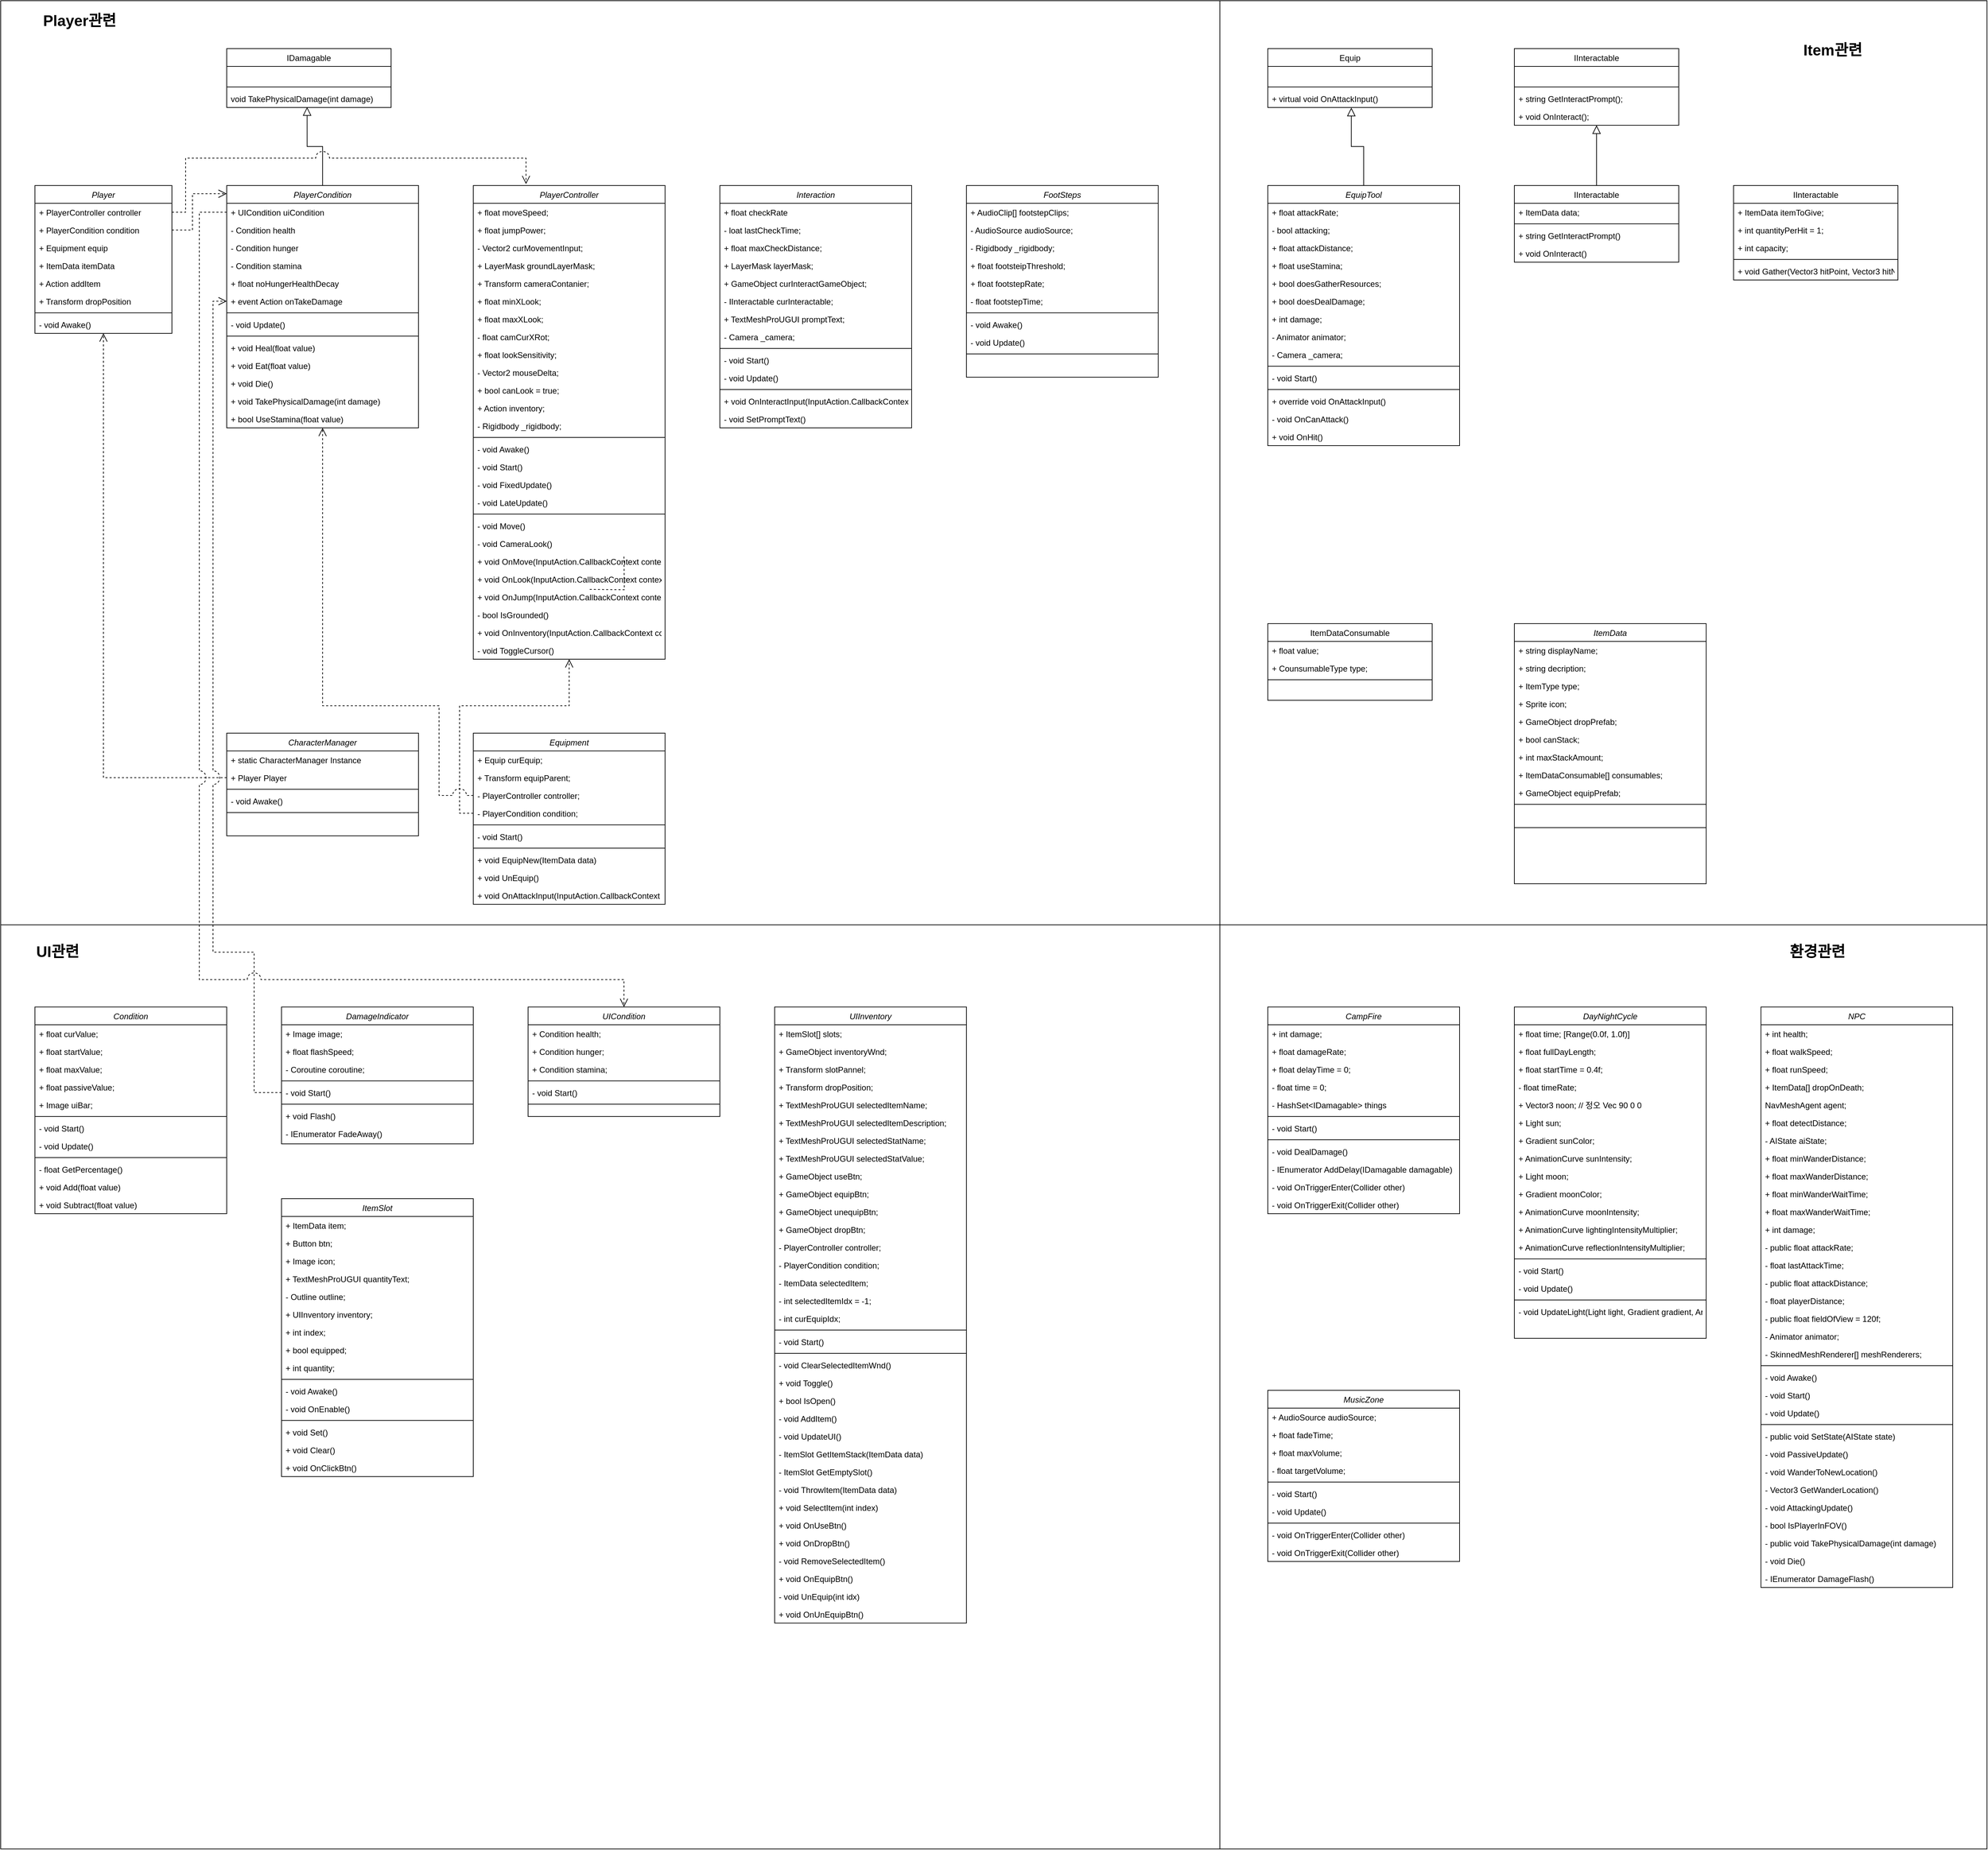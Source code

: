 <mxfile version="26.0.16">
  <diagram id="C5RBs43oDa-KdzZeNtuy" name="Page-1">
    <mxGraphModel dx="2108" dy="1196" grid="1" gridSize="10" guides="1" tooltips="1" connect="1" arrows="1" fold="1" page="1" pageScale="1" pageWidth="827" pageHeight="1169" math="0" shadow="0">
      <root>
        <mxCell id="WIyWlLk6GJQsqaUBKTNV-0" />
        <mxCell id="WIyWlLk6GJQsqaUBKTNV-1" parent="WIyWlLk6GJQsqaUBKTNV-0" />
        <mxCell id="Oq5GghOHbWDhTfEL8BB2-364" value="" style="rounded=0;whiteSpace=wrap;html=1;fontFamily=Helvetica;fontSize=11;fontColor=default;labelBackgroundColor=default;glass=0;fillColor=none;" vertex="1" parent="WIyWlLk6GJQsqaUBKTNV-1">
          <mxGeometry x="1810" y="1360" width="1120" height="1350" as="geometry" />
        </mxCell>
        <mxCell id="Oq5GghOHbWDhTfEL8BB2-341" value="" style="rounded=0;whiteSpace=wrap;html=1;fontFamily=Helvetica;fontSize=11;fontColor=default;labelBackgroundColor=default;glass=0;fillColor=none;" vertex="1" parent="WIyWlLk6GJQsqaUBKTNV-1">
          <mxGeometry x="30" y="1360" width="1780" height="1350" as="geometry" />
        </mxCell>
        <mxCell id="Oq5GghOHbWDhTfEL8BB2-339" value="" style="rounded=0;whiteSpace=wrap;html=1;fontFamily=Helvetica;fontSize=11;fontColor=default;labelBackgroundColor=default;glass=0;fillColor=none;" vertex="1" parent="WIyWlLk6GJQsqaUBKTNV-1">
          <mxGeometry x="1810" y="10" width="1120" height="1350" as="geometry" />
        </mxCell>
        <mxCell id="Oq5GghOHbWDhTfEL8BB2-337" value="" style="rounded=0;whiteSpace=wrap;html=1;fontFamily=Helvetica;fontSize=11;fontColor=default;labelBackgroundColor=default;glass=0;fillColor=none;" vertex="1" parent="WIyWlLk6GJQsqaUBKTNV-1">
          <mxGeometry x="30" y="10" width="1780" height="1350" as="geometry" />
        </mxCell>
        <mxCell id="Oq5GghOHbWDhTfEL8BB2-0" value="Player" style="swimlane;fontStyle=2;align=center;verticalAlign=top;childLayout=stackLayout;horizontal=1;startSize=26;horizontalStack=0;resizeParent=1;resizeLast=0;collapsible=1;marginBottom=0;rounded=0;shadow=0;strokeWidth=1;" vertex="1" parent="WIyWlLk6GJQsqaUBKTNV-1">
          <mxGeometry x="80" y="280" width="200" height="216" as="geometry">
            <mxRectangle x="230" y="140" width="160" height="26" as="alternateBounds" />
          </mxGeometry>
        </mxCell>
        <mxCell id="Oq5GghOHbWDhTfEL8BB2-1" value="+ PlayerController controller" style="text;align=left;verticalAlign=top;spacingLeft=4;spacingRight=4;overflow=hidden;rotatable=0;points=[[0,0.5],[1,0.5]];portConstraint=eastwest;" vertex="1" parent="Oq5GghOHbWDhTfEL8BB2-0">
          <mxGeometry y="26" width="200" height="26" as="geometry" />
        </mxCell>
        <mxCell id="Oq5GghOHbWDhTfEL8BB2-2" value="+ PlayerCondition condition" style="text;align=left;verticalAlign=top;spacingLeft=4;spacingRight=4;overflow=hidden;rotatable=0;points=[[0,0.5],[1,0.5]];portConstraint=eastwest;rounded=0;shadow=0;html=0;" vertex="1" parent="Oq5GghOHbWDhTfEL8BB2-0">
          <mxGeometry y="52" width="200" height="26" as="geometry" />
        </mxCell>
        <mxCell id="Oq5GghOHbWDhTfEL8BB2-3" value="+ Equipment equip" style="text;align=left;verticalAlign=top;spacingLeft=4;spacingRight=4;overflow=hidden;rotatable=0;points=[[0,0.5],[1,0.5]];portConstraint=eastwest;rounded=0;shadow=0;html=0;" vertex="1" parent="Oq5GghOHbWDhTfEL8BB2-0">
          <mxGeometry y="78" width="200" height="26" as="geometry" />
        </mxCell>
        <mxCell id="Oq5GghOHbWDhTfEL8BB2-6" value="+ ItemData itemData" style="text;align=left;verticalAlign=top;spacingLeft=4;spacingRight=4;overflow=hidden;rotatable=0;points=[[0,0.5],[1,0.5]];portConstraint=eastwest;rounded=0;shadow=0;html=0;" vertex="1" parent="Oq5GghOHbWDhTfEL8BB2-0">
          <mxGeometry y="104" width="200" height="26" as="geometry" />
        </mxCell>
        <mxCell id="Oq5GghOHbWDhTfEL8BB2-7" value="+ Action addItem" style="text;align=left;verticalAlign=top;spacingLeft=4;spacingRight=4;overflow=hidden;rotatable=0;points=[[0,0.5],[1,0.5]];portConstraint=eastwest;rounded=0;shadow=0;html=0;" vertex="1" parent="Oq5GghOHbWDhTfEL8BB2-0">
          <mxGeometry y="130" width="200" height="26" as="geometry" />
        </mxCell>
        <mxCell id="Oq5GghOHbWDhTfEL8BB2-8" value="+ Transform dropPosition" style="text;align=left;verticalAlign=top;spacingLeft=4;spacingRight=4;overflow=hidden;rotatable=0;points=[[0,0.5],[1,0.5]];portConstraint=eastwest;rounded=0;shadow=0;html=0;" vertex="1" parent="Oq5GghOHbWDhTfEL8BB2-0">
          <mxGeometry y="156" width="200" height="26" as="geometry" />
        </mxCell>
        <mxCell id="Oq5GghOHbWDhTfEL8BB2-4" value="" style="line;html=1;strokeWidth=1;align=left;verticalAlign=middle;spacingTop=-1;spacingLeft=3;spacingRight=3;rotatable=0;labelPosition=right;points=[];portConstraint=eastwest;" vertex="1" parent="Oq5GghOHbWDhTfEL8BB2-0">
          <mxGeometry y="182" width="200" height="8" as="geometry" />
        </mxCell>
        <mxCell id="Oq5GghOHbWDhTfEL8BB2-88" value="- void Awake()" style="text;align=left;verticalAlign=top;spacingLeft=4;spacingRight=4;overflow=hidden;rotatable=0;points=[[0,0.5],[1,0.5]];portConstraint=eastwest;rounded=0;shadow=0;html=0;" vertex="1" parent="Oq5GghOHbWDhTfEL8BB2-0">
          <mxGeometry y="190" width="200" height="26" as="geometry" />
        </mxCell>
        <mxCell id="Oq5GghOHbWDhTfEL8BB2-9" value="PlayerCondition" style="swimlane;fontStyle=2;align=center;verticalAlign=top;childLayout=stackLayout;horizontal=1;startSize=26;horizontalStack=0;resizeParent=1;resizeLast=0;collapsible=1;marginBottom=0;rounded=0;shadow=0;strokeWidth=1;" vertex="1" parent="WIyWlLk6GJQsqaUBKTNV-1">
          <mxGeometry x="360" y="280" width="280" height="354" as="geometry">
            <mxRectangle x="230" y="140" width="160" height="26" as="alternateBounds" />
          </mxGeometry>
        </mxCell>
        <mxCell id="Oq5GghOHbWDhTfEL8BB2-10" value="+ UICondition uiCondition" style="text;align=left;verticalAlign=top;spacingLeft=4;spacingRight=4;overflow=hidden;rotatable=0;points=[[0,0.5],[1,0.5]];portConstraint=eastwest;" vertex="1" parent="Oq5GghOHbWDhTfEL8BB2-9">
          <mxGeometry y="26" width="280" height="26" as="geometry" />
        </mxCell>
        <mxCell id="Oq5GghOHbWDhTfEL8BB2-11" value="- Condition health" style="text;align=left;verticalAlign=top;spacingLeft=4;spacingRight=4;overflow=hidden;rotatable=0;points=[[0,0.5],[1,0.5]];portConstraint=eastwest;rounded=0;shadow=0;html=0;" vertex="1" parent="Oq5GghOHbWDhTfEL8BB2-9">
          <mxGeometry y="52" width="280" height="26" as="geometry" />
        </mxCell>
        <mxCell id="Oq5GghOHbWDhTfEL8BB2-12" value="- Condition hunger" style="text;align=left;verticalAlign=top;spacingLeft=4;spacingRight=4;overflow=hidden;rotatable=0;points=[[0,0.5],[1,0.5]];portConstraint=eastwest;rounded=0;shadow=0;html=0;" vertex="1" parent="Oq5GghOHbWDhTfEL8BB2-9">
          <mxGeometry y="78" width="280" height="26" as="geometry" />
        </mxCell>
        <mxCell id="Oq5GghOHbWDhTfEL8BB2-13" value="- Condition stamina" style="text;align=left;verticalAlign=top;spacingLeft=4;spacingRight=4;overflow=hidden;rotatable=0;points=[[0,0.5],[1,0.5]];portConstraint=eastwest;rounded=0;shadow=0;html=0;" vertex="1" parent="Oq5GghOHbWDhTfEL8BB2-9">
          <mxGeometry y="104" width="280" height="26" as="geometry" />
        </mxCell>
        <mxCell id="Oq5GghOHbWDhTfEL8BB2-14" value="+ float noHungerHealthDecay" style="text;align=left;verticalAlign=top;spacingLeft=4;spacingRight=4;overflow=hidden;rotatable=0;points=[[0,0.5],[1,0.5]];portConstraint=eastwest;rounded=0;shadow=0;html=0;" vertex="1" parent="Oq5GghOHbWDhTfEL8BB2-9">
          <mxGeometry y="130" width="280" height="26" as="geometry" />
        </mxCell>
        <mxCell id="Oq5GghOHbWDhTfEL8BB2-15" value="+ event Action onTakeDamage" style="text;align=left;verticalAlign=top;spacingLeft=4;spacingRight=4;overflow=hidden;rotatable=0;points=[[0,0.5],[1,0.5]];portConstraint=eastwest;rounded=0;shadow=0;html=0;" vertex="1" parent="Oq5GghOHbWDhTfEL8BB2-9">
          <mxGeometry y="156" width="280" height="26" as="geometry" />
        </mxCell>
        <mxCell id="Oq5GghOHbWDhTfEL8BB2-16" value="" style="line;html=1;strokeWidth=1;align=left;verticalAlign=middle;spacingTop=-1;spacingLeft=3;spacingRight=3;rotatable=0;labelPosition=right;points=[];portConstraint=eastwest;" vertex="1" parent="Oq5GghOHbWDhTfEL8BB2-9">
          <mxGeometry y="182" width="280" height="8" as="geometry" />
        </mxCell>
        <mxCell id="Oq5GghOHbWDhTfEL8BB2-87" value="- void Update()" style="text;align=left;verticalAlign=top;spacingLeft=4;spacingRight=4;overflow=hidden;rotatable=0;points=[[0,0.5],[1,0.5]];portConstraint=eastwest;rounded=0;shadow=0;html=0;" vertex="1" parent="Oq5GghOHbWDhTfEL8BB2-9">
          <mxGeometry y="190" width="280" height="26" as="geometry" />
        </mxCell>
        <mxCell id="Oq5GghOHbWDhTfEL8BB2-89" value="" style="line;html=1;strokeWidth=1;align=left;verticalAlign=middle;spacingTop=-1;spacingLeft=3;spacingRight=3;rotatable=0;labelPosition=right;points=[];portConstraint=eastwest;" vertex="1" parent="Oq5GghOHbWDhTfEL8BB2-9">
          <mxGeometry y="216" width="280" height="8" as="geometry" />
        </mxCell>
        <mxCell id="Oq5GghOHbWDhTfEL8BB2-22" value="+ void Heal(float value)" style="text;align=left;verticalAlign=top;spacingLeft=4;spacingRight=4;overflow=hidden;rotatable=0;points=[[0,0.5],[1,0.5]];portConstraint=eastwest;rounded=0;shadow=0;html=0;" vertex="1" parent="Oq5GghOHbWDhTfEL8BB2-9">
          <mxGeometry y="224" width="280" height="26" as="geometry" />
        </mxCell>
        <mxCell id="Oq5GghOHbWDhTfEL8BB2-24" value="+ void Eat(float value)" style="text;align=left;verticalAlign=top;spacingLeft=4;spacingRight=4;overflow=hidden;rotatable=0;points=[[0,0.5],[1,0.5]];portConstraint=eastwest;rounded=0;shadow=0;html=0;" vertex="1" parent="Oq5GghOHbWDhTfEL8BB2-9">
          <mxGeometry y="250" width="280" height="26" as="geometry" />
        </mxCell>
        <mxCell id="Oq5GghOHbWDhTfEL8BB2-25" value="+ void Die()" style="text;align=left;verticalAlign=top;spacingLeft=4;spacingRight=4;overflow=hidden;rotatable=0;points=[[0,0.5],[1,0.5]];portConstraint=eastwest;rounded=0;shadow=0;html=0;" vertex="1" parent="Oq5GghOHbWDhTfEL8BB2-9">
          <mxGeometry y="276" width="280" height="26" as="geometry" />
        </mxCell>
        <mxCell id="Oq5GghOHbWDhTfEL8BB2-26" value="+ void TakePhysicalDamage(int damage)" style="text;align=left;verticalAlign=top;spacingLeft=4;spacingRight=4;overflow=hidden;rotatable=0;points=[[0,0.5],[1,0.5]];portConstraint=eastwest;rounded=0;shadow=0;html=0;" vertex="1" parent="Oq5GghOHbWDhTfEL8BB2-9">
          <mxGeometry y="302" width="280" height="26" as="geometry" />
        </mxCell>
        <mxCell id="Oq5GghOHbWDhTfEL8BB2-27" value="+ bool UseStamina(float value)" style="text;align=left;verticalAlign=top;spacingLeft=4;spacingRight=4;overflow=hidden;rotatable=0;points=[[0,0.5],[1,0.5]];portConstraint=eastwest;rounded=0;shadow=0;html=0;" vertex="1" parent="Oq5GghOHbWDhTfEL8BB2-9">
          <mxGeometry y="328" width="280" height="26" as="geometry" />
        </mxCell>
        <mxCell id="Oq5GghOHbWDhTfEL8BB2-17" value="IDamagable" style="swimlane;fontStyle=0;align=center;verticalAlign=top;childLayout=stackLayout;horizontal=1;startSize=26;horizontalStack=0;resizeParent=1;resizeLast=0;collapsible=1;marginBottom=0;rounded=0;shadow=0;strokeWidth=1;" vertex="1" parent="WIyWlLk6GJQsqaUBKTNV-1">
          <mxGeometry x="360" y="80" width="240" height="86" as="geometry">
            <mxRectangle x="340" y="380" width="170" height="26" as="alternateBounds" />
          </mxGeometry>
        </mxCell>
        <mxCell id="Oq5GghOHbWDhTfEL8BB2-23" value=" " style="text;align=left;verticalAlign=top;spacingLeft=4;spacingRight=4;overflow=hidden;rotatable=0;points=[[0,0.5],[1,0.5]];portConstraint=eastwest;rounded=0;shadow=0;html=0;" vertex="1" parent="Oq5GghOHbWDhTfEL8BB2-17">
          <mxGeometry y="26" width="240" height="26" as="geometry" />
        </mxCell>
        <mxCell id="Oq5GghOHbWDhTfEL8BB2-19" value="" style="line;html=1;strokeWidth=1;align=left;verticalAlign=middle;spacingTop=-1;spacingLeft=3;spacingRight=3;rotatable=0;labelPosition=right;points=[];portConstraint=eastwest;" vertex="1" parent="Oq5GghOHbWDhTfEL8BB2-17">
          <mxGeometry y="52" width="240" height="8" as="geometry" />
        </mxCell>
        <mxCell id="Oq5GghOHbWDhTfEL8BB2-18" value="void TakePhysicalDamage(int damage)" style="text;align=left;verticalAlign=top;spacingLeft=4;spacingRight=4;overflow=hidden;rotatable=0;points=[[0,0.5],[1,0.5]];portConstraint=eastwest;" vertex="1" parent="Oq5GghOHbWDhTfEL8BB2-17">
          <mxGeometry y="60" width="240" height="26" as="geometry" />
        </mxCell>
        <mxCell id="Oq5GghOHbWDhTfEL8BB2-28" value="PlayerController" style="swimlane;fontStyle=2;align=center;verticalAlign=top;childLayout=stackLayout;horizontal=1;startSize=26;horizontalStack=0;resizeParent=1;resizeLast=0;collapsible=1;marginBottom=0;rounded=0;shadow=0;strokeWidth=1;" vertex="1" parent="WIyWlLk6GJQsqaUBKTNV-1">
          <mxGeometry x="720" y="280" width="280" height="692" as="geometry">
            <mxRectangle x="230" y="140" width="160" height="26" as="alternateBounds" />
          </mxGeometry>
        </mxCell>
        <mxCell id="Oq5GghOHbWDhTfEL8BB2-29" value="+ float moveSpeed;" style="text;align=left;verticalAlign=top;spacingLeft=4;spacingRight=4;overflow=hidden;rotatable=0;points=[[0,0.5],[1,0.5]];portConstraint=eastwest;" vertex="1" parent="Oq5GghOHbWDhTfEL8BB2-28">
          <mxGeometry y="26" width="280" height="26" as="geometry" />
        </mxCell>
        <mxCell id="Oq5GghOHbWDhTfEL8BB2-30" value="+ float jumpPower;" style="text;align=left;verticalAlign=top;spacingLeft=4;spacingRight=4;overflow=hidden;rotatable=0;points=[[0,0.5],[1,0.5]];portConstraint=eastwest;rounded=0;shadow=0;html=0;" vertex="1" parent="Oq5GghOHbWDhTfEL8BB2-28">
          <mxGeometry y="52" width="280" height="26" as="geometry" />
        </mxCell>
        <mxCell id="Oq5GghOHbWDhTfEL8BB2-31" value="- Vector2 curMovementInput;" style="text;align=left;verticalAlign=top;spacingLeft=4;spacingRight=4;overflow=hidden;rotatable=0;points=[[0,0.5],[1,0.5]];portConstraint=eastwest;rounded=0;shadow=0;html=0;" vertex="1" parent="Oq5GghOHbWDhTfEL8BB2-28">
          <mxGeometry y="78" width="280" height="26" as="geometry" />
        </mxCell>
        <mxCell id="Oq5GghOHbWDhTfEL8BB2-32" value="+ LayerMask groundLayerMask;" style="text;align=left;verticalAlign=top;spacingLeft=4;spacingRight=4;overflow=hidden;rotatable=0;points=[[0,0.5],[1,0.5]];portConstraint=eastwest;rounded=0;shadow=0;html=0;" vertex="1" parent="Oq5GghOHbWDhTfEL8BB2-28">
          <mxGeometry y="104" width="280" height="26" as="geometry" />
        </mxCell>
        <mxCell id="Oq5GghOHbWDhTfEL8BB2-33" value="+ Transform cameraContanier;" style="text;align=left;verticalAlign=top;spacingLeft=4;spacingRight=4;overflow=hidden;rotatable=0;points=[[0,0.5],[1,0.5]];portConstraint=eastwest;rounded=0;shadow=0;html=0;" vertex="1" parent="Oq5GghOHbWDhTfEL8BB2-28">
          <mxGeometry y="130" width="280" height="26" as="geometry" />
        </mxCell>
        <mxCell id="Oq5GghOHbWDhTfEL8BB2-34" value="+ float minXLook;" style="text;align=left;verticalAlign=top;spacingLeft=4;spacingRight=4;overflow=hidden;rotatable=0;points=[[0,0.5],[1,0.5]];portConstraint=eastwest;rounded=0;shadow=0;html=0;" vertex="1" parent="Oq5GghOHbWDhTfEL8BB2-28">
          <mxGeometry y="156" width="280" height="26" as="geometry" />
        </mxCell>
        <mxCell id="Oq5GghOHbWDhTfEL8BB2-36" value="+ float maxXLook;" style="text;align=left;verticalAlign=top;spacingLeft=4;spacingRight=4;overflow=hidden;rotatable=0;points=[[0,0.5],[1,0.5]];portConstraint=eastwest;rounded=0;shadow=0;html=0;" vertex="1" parent="Oq5GghOHbWDhTfEL8BB2-28">
          <mxGeometry y="182" width="280" height="26" as="geometry" />
        </mxCell>
        <mxCell id="Oq5GghOHbWDhTfEL8BB2-37" value="- float camCurXRot;" style="text;align=left;verticalAlign=top;spacingLeft=4;spacingRight=4;overflow=hidden;rotatable=0;points=[[0,0.5],[1,0.5]];portConstraint=eastwest;rounded=0;shadow=0;html=0;" vertex="1" parent="Oq5GghOHbWDhTfEL8BB2-28">
          <mxGeometry y="208" width="280" height="26" as="geometry" />
        </mxCell>
        <mxCell id="Oq5GghOHbWDhTfEL8BB2-38" value="+ float lookSensitivity;" style="text;align=left;verticalAlign=top;spacingLeft=4;spacingRight=4;overflow=hidden;rotatable=0;points=[[0,0.5],[1,0.5]];portConstraint=eastwest;rounded=0;shadow=0;html=0;" vertex="1" parent="Oq5GghOHbWDhTfEL8BB2-28">
          <mxGeometry y="234" width="280" height="26" as="geometry" />
        </mxCell>
        <mxCell id="Oq5GghOHbWDhTfEL8BB2-39" value="- Vector2 mouseDelta;" style="text;align=left;verticalAlign=top;spacingLeft=4;spacingRight=4;overflow=hidden;rotatable=0;points=[[0,0.5],[1,0.5]];portConstraint=eastwest;rounded=0;shadow=0;html=0;" vertex="1" parent="Oq5GghOHbWDhTfEL8BB2-28">
          <mxGeometry y="260" width="280" height="26" as="geometry" />
        </mxCell>
        <mxCell id="Oq5GghOHbWDhTfEL8BB2-40" value="+ bool canLook = true;" style="text;align=left;verticalAlign=top;spacingLeft=4;spacingRight=4;overflow=hidden;rotatable=0;points=[[0,0.5],[1,0.5]];portConstraint=eastwest;rounded=0;shadow=0;html=0;" vertex="1" parent="Oq5GghOHbWDhTfEL8BB2-28">
          <mxGeometry y="286" width="280" height="26" as="geometry" />
        </mxCell>
        <mxCell id="Oq5GghOHbWDhTfEL8BB2-46" value="+ Action inventory;" style="text;align=left;verticalAlign=top;spacingLeft=4;spacingRight=4;overflow=hidden;rotatable=0;points=[[0,0.5],[1,0.5]];portConstraint=eastwest;rounded=0;shadow=0;html=0;" vertex="1" parent="Oq5GghOHbWDhTfEL8BB2-28">
          <mxGeometry y="312" width="280" height="26" as="geometry" />
        </mxCell>
        <mxCell id="Oq5GghOHbWDhTfEL8BB2-47" value="- Rigidbody _rigidbody;" style="text;align=left;verticalAlign=top;spacingLeft=4;spacingRight=4;overflow=hidden;rotatable=0;points=[[0,0.5],[1,0.5]];portConstraint=eastwest;rounded=0;shadow=0;html=0;" vertex="1" parent="Oq5GghOHbWDhTfEL8BB2-28">
          <mxGeometry y="338" width="280" height="26" as="geometry" />
        </mxCell>
        <mxCell id="Oq5GghOHbWDhTfEL8BB2-35" value="" style="line;html=1;strokeWidth=1;align=left;verticalAlign=middle;spacingTop=-1;spacingLeft=3;spacingRight=3;rotatable=0;labelPosition=right;points=[];portConstraint=eastwest;" vertex="1" parent="Oq5GghOHbWDhTfEL8BB2-28">
          <mxGeometry y="364" width="280" height="8" as="geometry" />
        </mxCell>
        <mxCell id="Oq5GghOHbWDhTfEL8BB2-85" value="- void Awake()" style="text;align=left;verticalAlign=top;spacingLeft=4;spacingRight=4;overflow=hidden;rotatable=0;points=[[0,0.5],[1,0.5]];portConstraint=eastwest;rounded=0;shadow=0;html=0;" vertex="1" parent="Oq5GghOHbWDhTfEL8BB2-28">
          <mxGeometry y="372" width="280" height="26" as="geometry" />
        </mxCell>
        <mxCell id="Oq5GghOHbWDhTfEL8BB2-86" value="- void Start()" style="text;align=left;verticalAlign=top;spacingLeft=4;spacingRight=4;overflow=hidden;rotatable=0;points=[[0,0.5],[1,0.5]];portConstraint=eastwest;rounded=0;shadow=0;html=0;" vertex="1" parent="Oq5GghOHbWDhTfEL8BB2-28">
          <mxGeometry y="398" width="280" height="26" as="geometry" />
        </mxCell>
        <mxCell id="Oq5GghOHbWDhTfEL8BB2-48" value="- void FixedUpdate()" style="text;align=left;verticalAlign=top;spacingLeft=4;spacingRight=4;overflow=hidden;rotatable=0;points=[[0,0.5],[1,0.5]];portConstraint=eastwest;rounded=0;shadow=0;html=0;" vertex="1" parent="Oq5GghOHbWDhTfEL8BB2-28">
          <mxGeometry y="424" width="280" height="26" as="geometry" />
        </mxCell>
        <mxCell id="Oq5GghOHbWDhTfEL8BB2-84" value="- void LateUpdate()" style="text;align=left;verticalAlign=top;spacingLeft=4;spacingRight=4;overflow=hidden;rotatable=0;points=[[0,0.5],[1,0.5]];portConstraint=eastwest;rounded=0;shadow=0;html=0;" vertex="1" parent="Oq5GghOHbWDhTfEL8BB2-28">
          <mxGeometry y="450" width="280" height="26" as="geometry" />
        </mxCell>
        <mxCell id="Oq5GghOHbWDhTfEL8BB2-90" value="" style="line;html=1;strokeWidth=1;align=left;verticalAlign=middle;spacingTop=-1;spacingLeft=3;spacingRight=3;rotatable=0;labelPosition=right;points=[];portConstraint=eastwest;" vertex="1" parent="Oq5GghOHbWDhTfEL8BB2-28">
          <mxGeometry y="476" width="280" height="8" as="geometry" />
        </mxCell>
        <mxCell id="Oq5GghOHbWDhTfEL8BB2-83" value="- void Move()" style="text;align=left;verticalAlign=top;spacingLeft=4;spacingRight=4;overflow=hidden;rotatable=0;points=[[0,0.5],[1,0.5]];portConstraint=eastwest;rounded=0;shadow=0;html=0;" vertex="1" parent="Oq5GghOHbWDhTfEL8BB2-28">
          <mxGeometry y="484" width="280" height="26" as="geometry" />
        </mxCell>
        <mxCell id="Oq5GghOHbWDhTfEL8BB2-49" value="- void CameraLook()" style="text;align=left;verticalAlign=top;spacingLeft=4;spacingRight=4;overflow=hidden;rotatable=0;points=[[0,0.5],[1,0.5]];portConstraint=eastwest;rounded=0;shadow=0;html=0;" vertex="1" parent="Oq5GghOHbWDhTfEL8BB2-28">
          <mxGeometry y="510" width="280" height="26" as="geometry" />
        </mxCell>
        <mxCell id="Oq5GghOHbWDhTfEL8BB2-50" value="+ void OnMove(InputAction.CallbackContext context)" style="text;align=left;verticalAlign=top;spacingLeft=4;spacingRight=4;overflow=hidden;rotatable=0;points=[[0,0.5],[1,0.5]];portConstraint=eastwest;rounded=0;shadow=0;html=0;" vertex="1" parent="Oq5GghOHbWDhTfEL8BB2-28">
          <mxGeometry y="536" width="280" height="26" as="geometry" />
        </mxCell>
        <mxCell id="Oq5GghOHbWDhTfEL8BB2-51" value="+ void OnLook(InputAction.CallbackContext context)" style="text;align=left;verticalAlign=top;spacingLeft=4;spacingRight=4;overflow=hidden;rotatable=0;points=[[0,0.5],[1,0.5]];portConstraint=eastwest;rounded=0;shadow=0;html=0;" vertex="1" parent="Oq5GghOHbWDhTfEL8BB2-28">
          <mxGeometry y="562" width="280" height="26" as="geometry" />
        </mxCell>
        <mxCell id="Oq5GghOHbWDhTfEL8BB2-52" value="+ void OnJump(InputAction.CallbackContext context)" style="text;align=left;verticalAlign=top;spacingLeft=4;spacingRight=4;overflow=hidden;rotatable=0;points=[[0,0.5],[1,0.5]];portConstraint=eastwest;rounded=0;shadow=0;html=0;" vertex="1" parent="Oq5GghOHbWDhTfEL8BB2-28">
          <mxGeometry y="588" width="280" height="26" as="geometry" />
        </mxCell>
        <mxCell id="Oq5GghOHbWDhTfEL8BB2-53" value="- bool IsGrounded()" style="text;align=left;verticalAlign=top;spacingLeft=4;spacingRight=4;overflow=hidden;rotatable=0;points=[[0,0.5],[1,0.5]];portConstraint=eastwest;rounded=0;shadow=0;html=0;" vertex="1" parent="Oq5GghOHbWDhTfEL8BB2-28">
          <mxGeometry y="614" width="280" height="26" as="geometry" />
        </mxCell>
        <mxCell id="Oq5GghOHbWDhTfEL8BB2-54" value="+ void OnInventory(InputAction.CallbackContext context)" style="text;align=left;verticalAlign=top;spacingLeft=4;spacingRight=4;overflow=hidden;rotatable=0;points=[[0,0.5],[1,0.5]];portConstraint=eastwest;rounded=0;shadow=0;html=0;" vertex="1" parent="Oq5GghOHbWDhTfEL8BB2-28">
          <mxGeometry y="640" width="280" height="26" as="geometry" />
        </mxCell>
        <mxCell id="Oq5GghOHbWDhTfEL8BB2-55" value="- void ToggleCursor()" style="text;align=left;verticalAlign=top;spacingLeft=4;spacingRight=4;overflow=hidden;rotatable=0;points=[[0,0.5],[1,0.5]];portConstraint=eastwest;rounded=0;shadow=0;html=0;" vertex="1" parent="Oq5GghOHbWDhTfEL8BB2-28">
          <mxGeometry y="666" width="280" height="26" as="geometry" />
        </mxCell>
        <mxCell id="Oq5GghOHbWDhTfEL8BB2-58" value="Interaction" style="swimlane;fontStyle=2;align=center;verticalAlign=top;childLayout=stackLayout;horizontal=1;startSize=26;horizontalStack=0;resizeParent=1;resizeLast=0;collapsible=1;marginBottom=0;rounded=0;shadow=0;strokeWidth=1;" vertex="1" parent="WIyWlLk6GJQsqaUBKTNV-1">
          <mxGeometry x="1080" y="280" width="280" height="354" as="geometry">
            <mxRectangle x="230" y="140" width="160" height="26" as="alternateBounds" />
          </mxGeometry>
        </mxCell>
        <mxCell id="Oq5GghOHbWDhTfEL8BB2-59" value="+ float checkRate" style="text;align=left;verticalAlign=top;spacingLeft=4;spacingRight=4;overflow=hidden;rotatable=0;points=[[0,0.5],[1,0.5]];portConstraint=eastwest;" vertex="1" parent="Oq5GghOHbWDhTfEL8BB2-58">
          <mxGeometry y="26" width="280" height="26" as="geometry" />
        </mxCell>
        <mxCell id="Oq5GghOHbWDhTfEL8BB2-60" value="- loat lastCheckTime;" style="text;align=left;verticalAlign=top;spacingLeft=4;spacingRight=4;overflow=hidden;rotatable=0;points=[[0,0.5],[1,0.5]];portConstraint=eastwest;rounded=0;shadow=0;html=0;" vertex="1" parent="Oq5GghOHbWDhTfEL8BB2-58">
          <mxGeometry y="52" width="280" height="26" as="geometry" />
        </mxCell>
        <mxCell id="Oq5GghOHbWDhTfEL8BB2-61" value="+ float maxCheckDistance;" style="text;align=left;verticalAlign=top;spacingLeft=4;spacingRight=4;overflow=hidden;rotatable=0;points=[[0,0.5],[1,0.5]];portConstraint=eastwest;rounded=0;shadow=0;html=0;" vertex="1" parent="Oq5GghOHbWDhTfEL8BB2-58">
          <mxGeometry y="78" width="280" height="26" as="geometry" />
        </mxCell>
        <mxCell id="Oq5GghOHbWDhTfEL8BB2-62" value="+ LayerMask layerMask;" style="text;align=left;verticalAlign=top;spacingLeft=4;spacingRight=4;overflow=hidden;rotatable=0;points=[[0,0.5],[1,0.5]];portConstraint=eastwest;rounded=0;shadow=0;html=0;" vertex="1" parent="Oq5GghOHbWDhTfEL8BB2-58">
          <mxGeometry y="104" width="280" height="26" as="geometry" />
        </mxCell>
        <mxCell id="Oq5GghOHbWDhTfEL8BB2-63" value="+ GameObject curInteractGameObject;" style="text;align=left;verticalAlign=top;spacingLeft=4;spacingRight=4;overflow=hidden;rotatable=0;points=[[0,0.5],[1,0.5]];portConstraint=eastwest;rounded=0;shadow=0;html=0;" vertex="1" parent="Oq5GghOHbWDhTfEL8BB2-58">
          <mxGeometry y="130" width="280" height="26" as="geometry" />
        </mxCell>
        <mxCell id="Oq5GghOHbWDhTfEL8BB2-64" value="- IInteractable curInteractable;" style="text;align=left;verticalAlign=top;spacingLeft=4;spacingRight=4;overflow=hidden;rotatable=0;points=[[0,0.5],[1,0.5]];portConstraint=eastwest;rounded=0;shadow=0;html=0;" vertex="1" parent="Oq5GghOHbWDhTfEL8BB2-58">
          <mxGeometry y="156" width="280" height="26" as="geometry" />
        </mxCell>
        <mxCell id="Oq5GghOHbWDhTfEL8BB2-65" value="+ TextMeshProUGUI promptText;" style="text;align=left;verticalAlign=top;spacingLeft=4;spacingRight=4;overflow=hidden;rotatable=0;points=[[0,0.5],[1,0.5]];portConstraint=eastwest;rounded=0;shadow=0;html=0;" vertex="1" parent="Oq5GghOHbWDhTfEL8BB2-58">
          <mxGeometry y="182" width="280" height="26" as="geometry" />
        </mxCell>
        <mxCell id="Oq5GghOHbWDhTfEL8BB2-66" value="- Camera _camera;" style="text;align=left;verticalAlign=top;spacingLeft=4;spacingRight=4;overflow=hidden;rotatable=0;points=[[0,0.5],[1,0.5]];portConstraint=eastwest;rounded=0;shadow=0;html=0;" vertex="1" parent="Oq5GghOHbWDhTfEL8BB2-58">
          <mxGeometry y="208" width="280" height="26" as="geometry" />
        </mxCell>
        <mxCell id="Oq5GghOHbWDhTfEL8BB2-72" value="" style="line;html=1;strokeWidth=1;align=left;verticalAlign=middle;spacingTop=-1;spacingLeft=3;spacingRight=3;rotatable=0;labelPosition=right;points=[];portConstraint=eastwest;" vertex="1" parent="Oq5GghOHbWDhTfEL8BB2-58">
          <mxGeometry y="234" width="280" height="8" as="geometry" />
        </mxCell>
        <mxCell id="Oq5GghOHbWDhTfEL8BB2-73" value="- void Start()" style="text;align=left;verticalAlign=top;spacingLeft=4;spacingRight=4;overflow=hidden;rotatable=0;points=[[0,0.5],[1,0.5]];portConstraint=eastwest;rounded=0;shadow=0;html=0;" vertex="1" parent="Oq5GghOHbWDhTfEL8BB2-58">
          <mxGeometry y="242" width="280" height="26" as="geometry" />
        </mxCell>
        <mxCell id="Oq5GghOHbWDhTfEL8BB2-81" value="- void Update()" style="text;align=left;verticalAlign=top;spacingLeft=4;spacingRight=4;overflow=hidden;rotatable=0;points=[[0,0.5],[1,0.5]];portConstraint=eastwest;rounded=0;shadow=0;html=0;" vertex="1" parent="Oq5GghOHbWDhTfEL8BB2-58">
          <mxGeometry y="268" width="280" height="26" as="geometry" />
        </mxCell>
        <mxCell id="Oq5GghOHbWDhTfEL8BB2-92" value="" style="line;html=1;strokeWidth=1;align=left;verticalAlign=middle;spacingTop=-1;spacingLeft=3;spacingRight=3;rotatable=0;labelPosition=right;points=[];portConstraint=eastwest;" vertex="1" parent="Oq5GghOHbWDhTfEL8BB2-58">
          <mxGeometry y="294" width="280" height="8" as="geometry" />
        </mxCell>
        <mxCell id="Oq5GghOHbWDhTfEL8BB2-74" value="+ void OnInteractInput(InputAction.CallbackContext context)" style="text;align=left;verticalAlign=top;spacingLeft=4;spacingRight=4;overflow=hidden;rotatable=0;points=[[0,0.5],[1,0.5]];portConstraint=eastwest;rounded=0;shadow=0;html=0;" vertex="1" parent="Oq5GghOHbWDhTfEL8BB2-58">
          <mxGeometry y="302" width="280" height="26" as="geometry" />
        </mxCell>
        <mxCell id="Oq5GghOHbWDhTfEL8BB2-82" value="- void SetPromptText()" style="text;align=left;verticalAlign=top;spacingLeft=4;spacingRight=4;overflow=hidden;rotatable=0;points=[[0,0.5],[1,0.5]];portConstraint=eastwest;rounded=0;shadow=0;html=0;" vertex="1" parent="Oq5GghOHbWDhTfEL8BB2-58">
          <mxGeometry y="328" width="280" height="26" as="geometry" />
        </mxCell>
        <mxCell id="Oq5GghOHbWDhTfEL8BB2-93" value="FootSteps" style="swimlane;fontStyle=2;align=center;verticalAlign=top;childLayout=stackLayout;horizontal=1;startSize=26;horizontalStack=0;resizeParent=1;resizeLast=0;collapsible=1;marginBottom=0;rounded=0;shadow=0;strokeWidth=1;" vertex="1" parent="WIyWlLk6GJQsqaUBKTNV-1">
          <mxGeometry x="1440" y="280" width="280" height="280" as="geometry">
            <mxRectangle x="230" y="140" width="160" height="26" as="alternateBounds" />
          </mxGeometry>
        </mxCell>
        <mxCell id="Oq5GghOHbWDhTfEL8BB2-94" value="+ AudioClip[] footstepClips;" style="text;align=left;verticalAlign=top;spacingLeft=4;spacingRight=4;overflow=hidden;rotatable=0;points=[[0,0.5],[1,0.5]];portConstraint=eastwest;" vertex="1" parent="Oq5GghOHbWDhTfEL8BB2-93">
          <mxGeometry y="26" width="280" height="26" as="geometry" />
        </mxCell>
        <mxCell id="Oq5GghOHbWDhTfEL8BB2-95" value="- AudioSource audioSource;" style="text;align=left;verticalAlign=top;spacingLeft=4;spacingRight=4;overflow=hidden;rotatable=0;points=[[0,0.5],[1,0.5]];portConstraint=eastwest;rounded=0;shadow=0;html=0;" vertex="1" parent="Oq5GghOHbWDhTfEL8BB2-93">
          <mxGeometry y="52" width="280" height="26" as="geometry" />
        </mxCell>
        <mxCell id="Oq5GghOHbWDhTfEL8BB2-96" value="- Rigidbody _rigidbody;" style="text;align=left;verticalAlign=top;spacingLeft=4;spacingRight=4;overflow=hidden;rotatable=0;points=[[0,0.5],[1,0.5]];portConstraint=eastwest;rounded=0;shadow=0;html=0;" vertex="1" parent="Oq5GghOHbWDhTfEL8BB2-93">
          <mxGeometry y="78" width="280" height="26" as="geometry" />
        </mxCell>
        <mxCell id="Oq5GghOHbWDhTfEL8BB2-97" value="+ float footsteipThreshold;" style="text;align=left;verticalAlign=top;spacingLeft=4;spacingRight=4;overflow=hidden;rotatable=0;points=[[0,0.5],[1,0.5]];portConstraint=eastwest;rounded=0;shadow=0;html=0;" vertex="1" parent="Oq5GghOHbWDhTfEL8BB2-93">
          <mxGeometry y="104" width="280" height="26" as="geometry" />
        </mxCell>
        <mxCell id="Oq5GghOHbWDhTfEL8BB2-98" value="+ float footstepRate;" style="text;align=left;verticalAlign=top;spacingLeft=4;spacingRight=4;overflow=hidden;rotatable=0;points=[[0,0.5],[1,0.5]];portConstraint=eastwest;rounded=0;shadow=0;html=0;" vertex="1" parent="Oq5GghOHbWDhTfEL8BB2-93">
          <mxGeometry y="130" width="280" height="26" as="geometry" />
        </mxCell>
        <mxCell id="Oq5GghOHbWDhTfEL8BB2-99" value="- float footstepTime;" style="text;align=left;verticalAlign=top;spacingLeft=4;spacingRight=4;overflow=hidden;rotatable=0;points=[[0,0.5],[1,0.5]];portConstraint=eastwest;rounded=0;shadow=0;html=0;" vertex="1" parent="Oq5GghOHbWDhTfEL8BB2-93">
          <mxGeometry y="156" width="280" height="26" as="geometry" />
        </mxCell>
        <mxCell id="Oq5GghOHbWDhTfEL8BB2-102" value="" style="line;html=1;strokeWidth=1;align=left;verticalAlign=middle;spacingTop=-1;spacingLeft=3;spacingRight=3;rotatable=0;labelPosition=right;points=[];portConstraint=eastwest;" vertex="1" parent="Oq5GghOHbWDhTfEL8BB2-93">
          <mxGeometry y="182" width="280" height="8" as="geometry" />
        </mxCell>
        <mxCell id="Oq5GghOHbWDhTfEL8BB2-103" value="- void Awake()" style="text;align=left;verticalAlign=top;spacingLeft=4;spacingRight=4;overflow=hidden;rotatable=0;points=[[0,0.5],[1,0.5]];portConstraint=eastwest;rounded=0;shadow=0;html=0;" vertex="1" parent="Oq5GghOHbWDhTfEL8BB2-93">
          <mxGeometry y="190" width="280" height="26" as="geometry" />
        </mxCell>
        <mxCell id="Oq5GghOHbWDhTfEL8BB2-104" value="- void Update()" style="text;align=left;verticalAlign=top;spacingLeft=4;spacingRight=4;overflow=hidden;rotatable=0;points=[[0,0.5],[1,0.5]];portConstraint=eastwest;rounded=0;shadow=0;html=0;" vertex="1" parent="Oq5GghOHbWDhTfEL8BB2-93">
          <mxGeometry y="216" width="280" height="26" as="geometry" />
        </mxCell>
        <mxCell id="Oq5GghOHbWDhTfEL8BB2-105" value="" style="line;html=1;strokeWidth=1;align=left;verticalAlign=middle;spacingTop=-1;spacingLeft=3;spacingRight=3;rotatable=0;labelPosition=right;points=[];portConstraint=eastwest;" vertex="1" parent="Oq5GghOHbWDhTfEL8BB2-93">
          <mxGeometry y="242" width="280" height="8" as="geometry" />
        </mxCell>
        <mxCell id="Oq5GghOHbWDhTfEL8BB2-119" style="edgeStyle=orthogonalEdgeStyle;shape=connector;curved=0;rounded=0;orthogonalLoop=1;jettySize=auto;html=1;entryX=0.489;entryY=0.979;entryDx=0;entryDy=0;entryPerimeter=0;shadow=0;strokeColor=default;strokeWidth=1;align=center;verticalAlign=middle;fontFamily=Helvetica;fontSize=11;fontColor=default;labelBackgroundColor=default;elbow=vertical;endArrow=block;endFill=0;endSize=10;" edge="1" parent="WIyWlLk6GJQsqaUBKTNV-1" source="Oq5GghOHbWDhTfEL8BB2-9" target="Oq5GghOHbWDhTfEL8BB2-18">
          <mxGeometry relative="1" as="geometry" />
        </mxCell>
        <mxCell id="Oq5GghOHbWDhTfEL8BB2-120" value="Equipment" style="swimlane;fontStyle=2;align=center;verticalAlign=top;childLayout=stackLayout;horizontal=1;startSize=26;horizontalStack=0;resizeParent=1;resizeLast=0;collapsible=1;marginBottom=0;rounded=0;shadow=0;strokeWidth=1;" vertex="1" parent="WIyWlLk6GJQsqaUBKTNV-1">
          <mxGeometry x="720" y="1080" width="280" height="250" as="geometry">
            <mxRectangle x="230" y="140" width="160" height="26" as="alternateBounds" />
          </mxGeometry>
        </mxCell>
        <mxCell id="Oq5GghOHbWDhTfEL8BB2-121" value="+ Equip curEquip;" style="text;align=left;verticalAlign=top;spacingLeft=4;spacingRight=4;overflow=hidden;rotatable=0;points=[[0,0.5],[1,0.5]];portConstraint=eastwest;" vertex="1" parent="Oq5GghOHbWDhTfEL8BB2-120">
          <mxGeometry y="26" width="280" height="26" as="geometry" />
        </mxCell>
        <mxCell id="Oq5GghOHbWDhTfEL8BB2-122" value="+ Transform equipParent;" style="text;align=left;verticalAlign=top;spacingLeft=4;spacingRight=4;overflow=hidden;rotatable=0;points=[[0,0.5],[1,0.5]];portConstraint=eastwest;rounded=0;shadow=0;html=0;" vertex="1" parent="Oq5GghOHbWDhTfEL8BB2-120">
          <mxGeometry y="52" width="280" height="26" as="geometry" />
        </mxCell>
        <mxCell id="Oq5GghOHbWDhTfEL8BB2-123" value="- PlayerController controller;" style="text;align=left;verticalAlign=top;spacingLeft=4;spacingRight=4;overflow=hidden;rotatable=0;points=[[0,0.5],[1,0.5]];portConstraint=eastwest;rounded=0;shadow=0;html=0;" vertex="1" parent="Oq5GghOHbWDhTfEL8BB2-120">
          <mxGeometry y="78" width="280" height="26" as="geometry" />
        </mxCell>
        <mxCell id="Oq5GghOHbWDhTfEL8BB2-124" value="- PlayerCondition condition;" style="text;align=left;verticalAlign=top;spacingLeft=4;spacingRight=4;overflow=hidden;rotatable=0;points=[[0,0.5],[1,0.5]];portConstraint=eastwest;rounded=0;shadow=0;html=0;" vertex="1" parent="Oq5GghOHbWDhTfEL8BB2-120">
          <mxGeometry y="104" width="280" height="26" as="geometry" />
        </mxCell>
        <mxCell id="Oq5GghOHbWDhTfEL8BB2-129" value="" style="line;html=1;strokeWidth=1;align=left;verticalAlign=middle;spacingTop=-1;spacingLeft=3;spacingRight=3;rotatable=0;labelPosition=right;points=[];portConstraint=eastwest;" vertex="1" parent="Oq5GghOHbWDhTfEL8BB2-120">
          <mxGeometry y="130" width="280" height="8" as="geometry" />
        </mxCell>
        <mxCell id="Oq5GghOHbWDhTfEL8BB2-130" value="- void Start()" style="text;align=left;verticalAlign=top;spacingLeft=4;spacingRight=4;overflow=hidden;rotatable=0;points=[[0,0.5],[1,0.5]];portConstraint=eastwest;rounded=0;shadow=0;html=0;" vertex="1" parent="Oq5GghOHbWDhTfEL8BB2-120">
          <mxGeometry y="138" width="280" height="26" as="geometry" />
        </mxCell>
        <mxCell id="Oq5GghOHbWDhTfEL8BB2-132" value="" style="line;html=1;strokeWidth=1;align=left;verticalAlign=middle;spacingTop=-1;spacingLeft=3;spacingRight=3;rotatable=0;labelPosition=right;points=[];portConstraint=eastwest;" vertex="1" parent="Oq5GghOHbWDhTfEL8BB2-120">
          <mxGeometry y="164" width="280" height="8" as="geometry" />
        </mxCell>
        <mxCell id="Oq5GghOHbWDhTfEL8BB2-131" value="+ void EquipNew(ItemData data)" style="text;align=left;verticalAlign=top;spacingLeft=4;spacingRight=4;overflow=hidden;rotatable=0;points=[[0,0.5],[1,0.5]];portConstraint=eastwest;rounded=0;shadow=0;html=0;" vertex="1" parent="Oq5GghOHbWDhTfEL8BB2-120">
          <mxGeometry y="172" width="280" height="26" as="geometry" />
        </mxCell>
        <mxCell id="Oq5GghOHbWDhTfEL8BB2-133" value="+ void UnEquip()" style="text;align=left;verticalAlign=top;spacingLeft=4;spacingRight=4;overflow=hidden;rotatable=0;points=[[0,0.5],[1,0.5]];portConstraint=eastwest;rounded=0;shadow=0;html=0;" vertex="1" parent="Oq5GghOHbWDhTfEL8BB2-120">
          <mxGeometry y="198" width="280" height="26" as="geometry" />
        </mxCell>
        <mxCell id="Oq5GghOHbWDhTfEL8BB2-134" value="+ void OnAttackInput(InputAction.CallbackContext context)" style="text;align=left;verticalAlign=top;spacingLeft=4;spacingRight=4;overflow=hidden;rotatable=0;points=[[0,0.5],[1,0.5]];portConstraint=eastwest;rounded=0;shadow=0;html=0;" vertex="1" parent="Oq5GghOHbWDhTfEL8BB2-120">
          <mxGeometry y="224" width="280" height="26" as="geometry" />
        </mxCell>
        <mxCell id="Oq5GghOHbWDhTfEL8BB2-135" value="CharacterManager" style="swimlane;fontStyle=2;align=center;verticalAlign=top;childLayout=stackLayout;horizontal=1;startSize=26;horizontalStack=0;resizeParent=1;resizeLast=0;collapsible=1;marginBottom=0;rounded=0;shadow=0;strokeWidth=1;" vertex="1" parent="WIyWlLk6GJQsqaUBKTNV-1">
          <mxGeometry x="360" y="1080" width="280" height="150" as="geometry">
            <mxRectangle x="230" y="140" width="160" height="26" as="alternateBounds" />
          </mxGeometry>
        </mxCell>
        <mxCell id="Oq5GghOHbWDhTfEL8BB2-136" value="+ static CharacterManager Instance" style="text;align=left;verticalAlign=top;spacingLeft=4;spacingRight=4;overflow=hidden;rotatable=0;points=[[0,0.5],[1,0.5]];portConstraint=eastwest;" vertex="1" parent="Oq5GghOHbWDhTfEL8BB2-135">
          <mxGeometry y="26" width="280" height="26" as="geometry" />
        </mxCell>
        <mxCell id="Oq5GghOHbWDhTfEL8BB2-137" value="+ Player Player" style="text;align=left;verticalAlign=top;spacingLeft=4;spacingRight=4;overflow=hidden;rotatable=0;points=[[0,0.5],[1,0.5]];portConstraint=eastwest;rounded=0;shadow=0;html=0;" vertex="1" parent="Oq5GghOHbWDhTfEL8BB2-135">
          <mxGeometry y="52" width="280" height="26" as="geometry" />
        </mxCell>
        <mxCell id="Oq5GghOHbWDhTfEL8BB2-140" value="" style="line;html=1;strokeWidth=1;align=left;verticalAlign=middle;spacingTop=-1;spacingLeft=3;spacingRight=3;rotatable=0;labelPosition=right;points=[];portConstraint=eastwest;" vertex="1" parent="Oq5GghOHbWDhTfEL8BB2-135">
          <mxGeometry y="78" width="280" height="8" as="geometry" />
        </mxCell>
        <mxCell id="Oq5GghOHbWDhTfEL8BB2-141" value="- void Awake()" style="text;align=left;verticalAlign=top;spacingLeft=4;spacingRight=4;overflow=hidden;rotatable=0;points=[[0,0.5],[1,0.5]];portConstraint=eastwest;rounded=0;shadow=0;html=0;" vertex="1" parent="Oq5GghOHbWDhTfEL8BB2-135">
          <mxGeometry y="86" width="280" height="26" as="geometry" />
        </mxCell>
        <mxCell id="Oq5GghOHbWDhTfEL8BB2-142" value="" style="line;html=1;strokeWidth=1;align=left;verticalAlign=middle;spacingTop=-1;spacingLeft=3;spacingRight=3;rotatable=0;labelPosition=right;points=[];portConstraint=eastwest;" vertex="1" parent="Oq5GghOHbWDhTfEL8BB2-135">
          <mxGeometry y="112" width="280" height="8" as="geometry" />
        </mxCell>
        <mxCell id="Oq5GghOHbWDhTfEL8BB2-147" style="edgeStyle=orthogonalEdgeStyle;shape=connector;curved=0;rounded=0;orthogonalLoop=1;jettySize=auto;html=1;exitX=0;exitY=0.5;exitDx=0;exitDy=0;shadow=0;strokeColor=default;strokeWidth=1;align=center;verticalAlign=middle;fontFamily=Helvetica;fontSize=11;fontColor=default;labelBackgroundColor=default;elbow=vertical;endArrow=open;endFill=0;endSize=10;dashed=1;" edge="1" parent="WIyWlLk6GJQsqaUBKTNV-1" source="Oq5GghOHbWDhTfEL8BB2-137" target="Oq5GghOHbWDhTfEL8BB2-0">
          <mxGeometry relative="1" as="geometry" />
        </mxCell>
        <mxCell id="Oq5GghOHbWDhTfEL8BB2-149" style="edgeStyle=orthogonalEdgeStyle;shape=connector;curved=0;rounded=0;orthogonalLoop=1;jettySize=auto;html=1;shadow=0;strokeColor=default;strokeWidth=1;align=center;verticalAlign=middle;fontFamily=Helvetica;fontSize=11;fontColor=default;labelBackgroundColor=default;elbow=vertical;endArrow=open;endFill=0;endSize=10;dashed=1;" edge="1" parent="WIyWlLk6GJQsqaUBKTNV-1" source="Oq5GghOHbWDhTfEL8BB2-124" target="Oq5GghOHbWDhTfEL8BB2-28">
          <mxGeometry relative="1" as="geometry">
            <Array as="points">
              <mxPoint x="700" y="1197" />
              <mxPoint x="700" y="1040" />
              <mxPoint x="860" y="1040" />
            </Array>
          </mxGeometry>
        </mxCell>
        <mxCell id="Oq5GghOHbWDhTfEL8BB2-150" value="Condition" style="swimlane;fontStyle=2;align=center;verticalAlign=top;childLayout=stackLayout;horizontal=1;startSize=26;horizontalStack=0;resizeParent=1;resizeLast=0;collapsible=1;marginBottom=0;rounded=0;shadow=0;strokeWidth=1;" vertex="1" parent="WIyWlLk6GJQsqaUBKTNV-1">
          <mxGeometry x="80" y="1480" width="280" height="302" as="geometry">
            <mxRectangle x="230" y="140" width="160" height="26" as="alternateBounds" />
          </mxGeometry>
        </mxCell>
        <mxCell id="Oq5GghOHbWDhTfEL8BB2-151" value="+ float curValue;" style="text;align=left;verticalAlign=top;spacingLeft=4;spacingRight=4;overflow=hidden;rotatable=0;points=[[0,0.5],[1,0.5]];portConstraint=eastwest;" vertex="1" parent="Oq5GghOHbWDhTfEL8BB2-150">
          <mxGeometry y="26" width="280" height="26" as="geometry" />
        </mxCell>
        <mxCell id="Oq5GghOHbWDhTfEL8BB2-152" value="+ float startValue;" style="text;align=left;verticalAlign=top;spacingLeft=4;spacingRight=4;overflow=hidden;rotatable=0;points=[[0,0.5],[1,0.5]];portConstraint=eastwest;rounded=0;shadow=0;html=0;" vertex="1" parent="Oq5GghOHbWDhTfEL8BB2-150">
          <mxGeometry y="52" width="280" height="26" as="geometry" />
        </mxCell>
        <mxCell id="Oq5GghOHbWDhTfEL8BB2-153" value="+ float maxValue;" style="text;align=left;verticalAlign=top;spacingLeft=4;spacingRight=4;overflow=hidden;rotatable=0;points=[[0,0.5],[1,0.5]];portConstraint=eastwest;rounded=0;shadow=0;html=0;" vertex="1" parent="Oq5GghOHbWDhTfEL8BB2-150">
          <mxGeometry y="78" width="280" height="26" as="geometry" />
        </mxCell>
        <mxCell id="Oq5GghOHbWDhTfEL8BB2-154" value="+ float passiveValue;" style="text;align=left;verticalAlign=top;spacingLeft=4;spacingRight=4;overflow=hidden;rotatable=0;points=[[0,0.5],[1,0.5]];portConstraint=eastwest;rounded=0;shadow=0;html=0;" vertex="1" parent="Oq5GghOHbWDhTfEL8BB2-150">
          <mxGeometry y="104" width="280" height="26" as="geometry" />
        </mxCell>
        <mxCell id="Oq5GghOHbWDhTfEL8BB2-155" value="+ Image uiBar;" style="text;align=left;verticalAlign=top;spacingLeft=4;spacingRight=4;overflow=hidden;rotatable=0;points=[[0,0.5],[1,0.5]];portConstraint=eastwest;rounded=0;shadow=0;html=0;" vertex="1" parent="Oq5GghOHbWDhTfEL8BB2-150">
          <mxGeometry y="130" width="280" height="26" as="geometry" />
        </mxCell>
        <mxCell id="Oq5GghOHbWDhTfEL8BB2-157" value="" style="line;html=1;strokeWidth=1;align=left;verticalAlign=middle;spacingTop=-1;spacingLeft=3;spacingRight=3;rotatable=0;labelPosition=right;points=[];portConstraint=eastwest;" vertex="1" parent="Oq5GghOHbWDhTfEL8BB2-150">
          <mxGeometry y="156" width="280" height="8" as="geometry" />
        </mxCell>
        <mxCell id="Oq5GghOHbWDhTfEL8BB2-158" value="- void Start()" style="text;align=left;verticalAlign=top;spacingLeft=4;spacingRight=4;overflow=hidden;rotatable=0;points=[[0,0.5],[1,0.5]];portConstraint=eastwest;rounded=0;shadow=0;html=0;" vertex="1" parent="Oq5GghOHbWDhTfEL8BB2-150">
          <mxGeometry y="164" width="280" height="26" as="geometry" />
        </mxCell>
        <mxCell id="Oq5GghOHbWDhTfEL8BB2-160" value="- void Update()" style="text;align=left;verticalAlign=top;spacingLeft=4;spacingRight=4;overflow=hidden;rotatable=0;points=[[0,0.5],[1,0.5]];portConstraint=eastwest;rounded=0;shadow=0;html=0;" vertex="1" parent="Oq5GghOHbWDhTfEL8BB2-150">
          <mxGeometry y="190" width="280" height="26" as="geometry" />
        </mxCell>
        <mxCell id="Oq5GghOHbWDhTfEL8BB2-159" value="" style="line;html=1;strokeWidth=1;align=left;verticalAlign=middle;spacingTop=-1;spacingLeft=3;spacingRight=3;rotatable=0;labelPosition=right;points=[];portConstraint=eastwest;" vertex="1" parent="Oq5GghOHbWDhTfEL8BB2-150">
          <mxGeometry y="216" width="280" height="8" as="geometry" />
        </mxCell>
        <mxCell id="Oq5GghOHbWDhTfEL8BB2-161" value="- float GetPercentage()" style="text;align=left;verticalAlign=top;spacingLeft=4;spacingRight=4;overflow=hidden;rotatable=0;points=[[0,0.5],[1,0.5]];portConstraint=eastwest;rounded=0;shadow=0;html=0;" vertex="1" parent="Oq5GghOHbWDhTfEL8BB2-150">
          <mxGeometry y="224" width="280" height="26" as="geometry" />
        </mxCell>
        <mxCell id="Oq5GghOHbWDhTfEL8BB2-162" value="+ void Add(float value)" style="text;align=left;verticalAlign=top;spacingLeft=4;spacingRight=4;overflow=hidden;rotatable=0;points=[[0,0.5],[1,0.5]];portConstraint=eastwest;rounded=0;shadow=0;html=0;" vertex="1" parent="Oq5GghOHbWDhTfEL8BB2-150">
          <mxGeometry y="250" width="280" height="26" as="geometry" />
        </mxCell>
        <mxCell id="Oq5GghOHbWDhTfEL8BB2-163" value="+ void Subtract(float value)" style="text;align=left;verticalAlign=top;spacingLeft=4;spacingRight=4;overflow=hidden;rotatable=0;points=[[0,0.5],[1,0.5]];portConstraint=eastwest;rounded=0;shadow=0;html=0;" vertex="1" parent="Oq5GghOHbWDhTfEL8BB2-150">
          <mxGeometry y="276" width="280" height="26" as="geometry" />
        </mxCell>
        <mxCell id="Oq5GghOHbWDhTfEL8BB2-148" style="edgeStyle=orthogonalEdgeStyle;shape=connector;curved=0;rounded=0;orthogonalLoop=1;jettySize=auto;html=1;shadow=0;strokeColor=default;strokeWidth=1;align=center;verticalAlign=middle;fontFamily=Helvetica;fontSize=11;fontColor=default;labelBackgroundColor=default;elbow=vertical;endArrow=open;endFill=0;endSize=10;dashed=1;jumpStyle=arc;jumpSize=20;" edge="1" parent="WIyWlLk6GJQsqaUBKTNV-1" source="Oq5GghOHbWDhTfEL8BB2-123" target="Oq5GghOHbWDhTfEL8BB2-9">
          <mxGeometry relative="1" as="geometry">
            <Array as="points">
              <mxPoint x="670" y="1171" />
              <mxPoint x="670" y="1040" />
              <mxPoint x="500" y="1040" />
            </Array>
          </mxGeometry>
        </mxCell>
        <mxCell id="Oq5GghOHbWDhTfEL8BB2-169" value="DamageIndicator" style="swimlane;fontStyle=2;align=center;verticalAlign=top;childLayout=stackLayout;horizontal=1;startSize=26;horizontalStack=0;resizeParent=1;resizeLast=0;collapsible=1;marginBottom=0;rounded=0;shadow=0;strokeWidth=1;" vertex="1" parent="WIyWlLk6GJQsqaUBKTNV-1">
          <mxGeometry x="440" y="1480" width="280" height="200" as="geometry">
            <mxRectangle x="230" y="140" width="160" height="26" as="alternateBounds" />
          </mxGeometry>
        </mxCell>
        <mxCell id="Oq5GghOHbWDhTfEL8BB2-170" value="+ Image image;" style="text;align=left;verticalAlign=top;spacingLeft=4;spacingRight=4;overflow=hidden;rotatable=0;points=[[0,0.5],[1,0.5]];portConstraint=eastwest;" vertex="1" parent="Oq5GghOHbWDhTfEL8BB2-169">
          <mxGeometry y="26" width="280" height="26" as="geometry" />
        </mxCell>
        <mxCell id="Oq5GghOHbWDhTfEL8BB2-171" value="+ float flashSpeed;" style="text;align=left;verticalAlign=top;spacingLeft=4;spacingRight=4;overflow=hidden;rotatable=0;points=[[0,0.5],[1,0.5]];portConstraint=eastwest;rounded=0;shadow=0;html=0;" vertex="1" parent="Oq5GghOHbWDhTfEL8BB2-169">
          <mxGeometry y="52" width="280" height="26" as="geometry" />
        </mxCell>
        <mxCell id="Oq5GghOHbWDhTfEL8BB2-172" value="- Coroutine coroutine;" style="text;align=left;verticalAlign=top;spacingLeft=4;spacingRight=4;overflow=hidden;rotatable=0;points=[[0,0.5],[1,0.5]];portConstraint=eastwest;rounded=0;shadow=0;html=0;" vertex="1" parent="Oq5GghOHbWDhTfEL8BB2-169">
          <mxGeometry y="78" width="280" height="26" as="geometry" />
        </mxCell>
        <mxCell id="Oq5GghOHbWDhTfEL8BB2-175" value="" style="line;html=1;strokeWidth=1;align=left;verticalAlign=middle;spacingTop=-1;spacingLeft=3;spacingRight=3;rotatable=0;labelPosition=right;points=[];portConstraint=eastwest;" vertex="1" parent="Oq5GghOHbWDhTfEL8BB2-169">
          <mxGeometry y="104" width="280" height="8" as="geometry" />
        </mxCell>
        <mxCell id="Oq5GghOHbWDhTfEL8BB2-176" value="- void Start()" style="text;align=left;verticalAlign=top;spacingLeft=4;spacingRight=4;overflow=hidden;rotatable=0;points=[[0,0.5],[1,0.5]];portConstraint=eastwest;rounded=0;shadow=0;html=0;" vertex="1" parent="Oq5GghOHbWDhTfEL8BB2-169">
          <mxGeometry y="112" width="280" height="26" as="geometry" />
        </mxCell>
        <mxCell id="Oq5GghOHbWDhTfEL8BB2-178" value="" style="line;html=1;strokeWidth=1;align=left;verticalAlign=middle;spacingTop=-1;spacingLeft=3;spacingRight=3;rotatable=0;labelPosition=right;points=[];portConstraint=eastwest;" vertex="1" parent="Oq5GghOHbWDhTfEL8BB2-169">
          <mxGeometry y="138" width="280" height="8" as="geometry" />
        </mxCell>
        <mxCell id="Oq5GghOHbWDhTfEL8BB2-179" value="+ void Flash()" style="text;align=left;verticalAlign=top;spacingLeft=4;spacingRight=4;overflow=hidden;rotatable=0;points=[[0,0.5],[1,0.5]];portConstraint=eastwest;rounded=0;shadow=0;html=0;" vertex="1" parent="Oq5GghOHbWDhTfEL8BB2-169">
          <mxGeometry y="146" width="280" height="26" as="geometry" />
        </mxCell>
        <mxCell id="Oq5GghOHbWDhTfEL8BB2-180" value="- IEnumerator FadeAway()" style="text;align=left;verticalAlign=top;spacingLeft=4;spacingRight=4;overflow=hidden;rotatable=0;points=[[0,0.5],[1,0.5]];portConstraint=eastwest;rounded=0;shadow=0;html=0;" vertex="1" parent="Oq5GghOHbWDhTfEL8BB2-169">
          <mxGeometry y="172" width="280" height="26" as="geometry" />
        </mxCell>
        <mxCell id="Oq5GghOHbWDhTfEL8BB2-183" style="edgeStyle=orthogonalEdgeStyle;shape=connector;curved=0;rounded=0;orthogonalLoop=1;jettySize=auto;html=1;shadow=0;strokeColor=default;strokeWidth=1;align=center;verticalAlign=middle;fontFamily=Helvetica;fontSize=11;fontColor=default;labelBackgroundColor=default;elbow=vertical;endArrow=open;endFill=0;endSize=10;dashed=1;jumpStyle=arc;jumpSize=20;exitX=1;exitY=0.5;exitDx=0;exitDy=0;" edge="1" parent="WIyWlLk6GJQsqaUBKTNV-1" source="Oq5GghOHbWDhTfEL8BB2-2">
          <mxGeometry relative="1" as="geometry">
            <mxPoint x="280" y="179.999" as="sourcePoint" />
            <mxPoint x="360" y="291.999" as="targetPoint" />
            <Array as="points">
              <mxPoint x="310" y="345" />
              <mxPoint x="310" y="292" />
            </Array>
          </mxGeometry>
        </mxCell>
        <mxCell id="Oq5GghOHbWDhTfEL8BB2-185" style="edgeStyle=orthogonalEdgeStyle;shape=connector;curved=0;rounded=0;orthogonalLoop=1;jettySize=auto;html=1;entryX=0.275;entryY=-0.003;entryDx=0;entryDy=0;entryPerimeter=0;shadow=0;strokeColor=default;strokeWidth=1;align=center;verticalAlign=middle;fontFamily=Helvetica;fontSize=11;fontColor=default;labelBackgroundColor=default;elbow=vertical;endArrow=open;endFill=0;endSize=10;dashed=1;jumpStyle=arc;jumpSize=20;" edge="1" parent="WIyWlLk6GJQsqaUBKTNV-1" source="Oq5GghOHbWDhTfEL8BB2-1" target="Oq5GghOHbWDhTfEL8BB2-28">
          <mxGeometry relative="1" as="geometry">
            <Array as="points">
              <mxPoint x="300" y="319" />
              <mxPoint x="300" y="240" />
              <mxPoint x="797" y="240" />
            </Array>
          </mxGeometry>
        </mxCell>
        <mxCell id="Oq5GghOHbWDhTfEL8BB2-187" style="edgeStyle=orthogonalEdgeStyle;shape=connector;curved=0;rounded=0;orthogonalLoop=1;jettySize=auto;html=1;entryX=0;entryY=0.5;entryDx=0;entryDy=0;shadow=0;strokeColor=default;strokeWidth=1;align=center;verticalAlign=middle;fontFamily=Helvetica;fontSize=11;fontColor=default;labelBackgroundColor=default;elbow=vertical;endArrow=open;endFill=0;endSize=10;dashed=1;jumpStyle=arc;jumpSize=20;" edge="1" parent="WIyWlLk6GJQsqaUBKTNV-1" source="Oq5GghOHbWDhTfEL8BB2-176" target="Oq5GghOHbWDhTfEL8BB2-15">
          <mxGeometry relative="1" as="geometry">
            <Array as="points">
              <mxPoint x="400" y="1605" />
              <mxPoint x="400" y="1400" />
              <mxPoint x="340" y="1400" />
              <mxPoint x="340" y="449" />
            </Array>
          </mxGeometry>
        </mxCell>
        <mxCell id="Oq5GghOHbWDhTfEL8BB2-188" value="ItemSlot" style="swimlane;fontStyle=2;align=center;verticalAlign=top;childLayout=stackLayout;horizontal=1;startSize=26;horizontalStack=0;resizeParent=1;resizeLast=0;collapsible=1;marginBottom=0;rounded=0;shadow=0;strokeWidth=1;" vertex="1" parent="WIyWlLk6GJQsqaUBKTNV-1">
          <mxGeometry x="440" y="1760" width="280" height="406" as="geometry">
            <mxRectangle x="230" y="140" width="160" height="26" as="alternateBounds" />
          </mxGeometry>
        </mxCell>
        <mxCell id="Oq5GghOHbWDhTfEL8BB2-189" value="+ ItemData item;" style="text;align=left;verticalAlign=top;spacingLeft=4;spacingRight=4;overflow=hidden;rotatable=0;points=[[0,0.5],[1,0.5]];portConstraint=eastwest;" vertex="1" parent="Oq5GghOHbWDhTfEL8BB2-188">
          <mxGeometry y="26" width="280" height="26" as="geometry" />
        </mxCell>
        <mxCell id="Oq5GghOHbWDhTfEL8BB2-190" value="+ Button btn;" style="text;align=left;verticalAlign=top;spacingLeft=4;spacingRight=4;overflow=hidden;rotatable=0;points=[[0,0.5],[1,0.5]];portConstraint=eastwest;rounded=0;shadow=0;html=0;" vertex="1" parent="Oq5GghOHbWDhTfEL8BB2-188">
          <mxGeometry y="52" width="280" height="26" as="geometry" />
        </mxCell>
        <mxCell id="Oq5GghOHbWDhTfEL8BB2-191" value="+ Image icon;" style="text;align=left;verticalAlign=top;spacingLeft=4;spacingRight=4;overflow=hidden;rotatable=0;points=[[0,0.5],[1,0.5]];portConstraint=eastwest;rounded=0;shadow=0;html=0;" vertex="1" parent="Oq5GghOHbWDhTfEL8BB2-188">
          <mxGeometry y="78" width="280" height="26" as="geometry" />
        </mxCell>
        <mxCell id="Oq5GghOHbWDhTfEL8BB2-192" value="+ TextMeshProUGUI quantityText;" style="text;align=left;verticalAlign=top;spacingLeft=4;spacingRight=4;overflow=hidden;rotatable=0;points=[[0,0.5],[1,0.5]];portConstraint=eastwest;rounded=0;shadow=0;html=0;" vertex="1" parent="Oq5GghOHbWDhTfEL8BB2-188">
          <mxGeometry y="104" width="280" height="26" as="geometry" />
        </mxCell>
        <mxCell id="Oq5GghOHbWDhTfEL8BB2-193" value="- Outline outline;" style="text;align=left;verticalAlign=top;spacingLeft=4;spacingRight=4;overflow=hidden;rotatable=0;points=[[0,0.5],[1,0.5]];portConstraint=eastwest;rounded=0;shadow=0;html=0;" vertex="1" parent="Oq5GghOHbWDhTfEL8BB2-188">
          <mxGeometry y="130" width="280" height="26" as="geometry" />
        </mxCell>
        <mxCell id="Oq5GghOHbWDhTfEL8BB2-194" value="+ UIInventory inventory;" style="text;align=left;verticalAlign=top;spacingLeft=4;spacingRight=4;overflow=hidden;rotatable=0;points=[[0,0.5],[1,0.5]];portConstraint=eastwest;rounded=0;shadow=0;html=0;" vertex="1" parent="Oq5GghOHbWDhTfEL8BB2-188">
          <mxGeometry y="156" width="280" height="26" as="geometry" />
        </mxCell>
        <mxCell id="Oq5GghOHbWDhTfEL8BB2-195" value="+ int index;" style="text;align=left;verticalAlign=top;spacingLeft=4;spacingRight=4;overflow=hidden;rotatable=0;points=[[0,0.5],[1,0.5]];portConstraint=eastwest;rounded=0;shadow=0;html=0;" vertex="1" parent="Oq5GghOHbWDhTfEL8BB2-188">
          <mxGeometry y="182" width="280" height="26" as="geometry" />
        </mxCell>
        <mxCell id="Oq5GghOHbWDhTfEL8BB2-196" value="+ bool equipped;" style="text;align=left;verticalAlign=top;spacingLeft=4;spacingRight=4;overflow=hidden;rotatable=0;points=[[0,0.5],[1,0.5]];portConstraint=eastwest;rounded=0;shadow=0;html=0;" vertex="1" parent="Oq5GghOHbWDhTfEL8BB2-188">
          <mxGeometry y="208" width="280" height="26" as="geometry" />
        </mxCell>
        <mxCell id="Oq5GghOHbWDhTfEL8BB2-197" value="+ int quantity;" style="text;align=left;verticalAlign=top;spacingLeft=4;spacingRight=4;overflow=hidden;rotatable=0;points=[[0,0.5],[1,0.5]];portConstraint=eastwest;rounded=0;shadow=0;html=0;" vertex="1" parent="Oq5GghOHbWDhTfEL8BB2-188">
          <mxGeometry y="234" width="280" height="26" as="geometry" />
        </mxCell>
        <mxCell id="Oq5GghOHbWDhTfEL8BB2-202" value="" style="line;html=1;strokeWidth=1;align=left;verticalAlign=middle;spacingTop=-1;spacingLeft=3;spacingRight=3;rotatable=0;labelPosition=right;points=[];portConstraint=eastwest;" vertex="1" parent="Oq5GghOHbWDhTfEL8BB2-188">
          <mxGeometry y="260" width="280" height="8" as="geometry" />
        </mxCell>
        <mxCell id="Oq5GghOHbWDhTfEL8BB2-203" value="- void Awake()" style="text;align=left;verticalAlign=top;spacingLeft=4;spacingRight=4;overflow=hidden;rotatable=0;points=[[0,0.5],[1,0.5]];portConstraint=eastwest;rounded=0;shadow=0;html=0;" vertex="1" parent="Oq5GghOHbWDhTfEL8BB2-188">
          <mxGeometry y="268" width="280" height="26" as="geometry" />
        </mxCell>
        <mxCell id="Oq5GghOHbWDhTfEL8BB2-204" value="- void OnEnable()" style="text;align=left;verticalAlign=top;spacingLeft=4;spacingRight=4;overflow=hidden;rotatable=0;points=[[0,0.5],[1,0.5]];portConstraint=eastwest;rounded=0;shadow=0;html=0;" vertex="1" parent="Oq5GghOHbWDhTfEL8BB2-188">
          <mxGeometry y="294" width="280" height="26" as="geometry" />
        </mxCell>
        <mxCell id="Oq5GghOHbWDhTfEL8BB2-207" value="" style="line;html=1;strokeWidth=1;align=left;verticalAlign=middle;spacingTop=-1;spacingLeft=3;spacingRight=3;rotatable=0;labelPosition=right;points=[];portConstraint=eastwest;" vertex="1" parent="Oq5GghOHbWDhTfEL8BB2-188">
          <mxGeometry y="320" width="280" height="8" as="geometry" />
        </mxCell>
        <mxCell id="Oq5GghOHbWDhTfEL8BB2-208" value="+ void Set()" style="text;align=left;verticalAlign=top;spacingLeft=4;spacingRight=4;overflow=hidden;rotatable=0;points=[[0,0.5],[1,0.5]];portConstraint=eastwest;rounded=0;shadow=0;html=0;" vertex="1" parent="Oq5GghOHbWDhTfEL8BB2-188">
          <mxGeometry y="328" width="280" height="26" as="geometry" />
        </mxCell>
        <mxCell id="Oq5GghOHbWDhTfEL8BB2-209" value="+ void Clear()" style="text;align=left;verticalAlign=top;spacingLeft=4;spacingRight=4;overflow=hidden;rotatable=0;points=[[0,0.5],[1,0.5]];portConstraint=eastwest;rounded=0;shadow=0;html=0;" vertex="1" parent="Oq5GghOHbWDhTfEL8BB2-188">
          <mxGeometry y="354" width="280" height="26" as="geometry" />
        </mxCell>
        <mxCell id="Oq5GghOHbWDhTfEL8BB2-210" value="+ void OnClickBtn()" style="text;align=left;verticalAlign=top;spacingLeft=4;spacingRight=4;overflow=hidden;rotatable=0;points=[[0,0.5],[1,0.5]];portConstraint=eastwest;rounded=0;shadow=0;html=0;" vertex="1" parent="Oq5GghOHbWDhTfEL8BB2-188">
          <mxGeometry y="380" width="280" height="26" as="geometry" />
        </mxCell>
        <mxCell id="Oq5GghOHbWDhTfEL8BB2-216" value="UICondition" style="swimlane;fontStyle=2;align=center;verticalAlign=top;childLayout=stackLayout;horizontal=1;startSize=26;horizontalStack=0;resizeParent=1;resizeLast=0;collapsible=1;marginBottom=0;rounded=0;shadow=0;strokeWidth=1;" vertex="1" parent="WIyWlLk6GJQsqaUBKTNV-1">
          <mxGeometry x="800" y="1480" width="280" height="160" as="geometry">
            <mxRectangle x="230" y="140" width="160" height="26" as="alternateBounds" />
          </mxGeometry>
        </mxCell>
        <mxCell id="Oq5GghOHbWDhTfEL8BB2-217" value="+ Condition health;" style="text;align=left;verticalAlign=top;spacingLeft=4;spacingRight=4;overflow=hidden;rotatable=0;points=[[0,0.5],[1,0.5]];portConstraint=eastwest;" vertex="1" parent="Oq5GghOHbWDhTfEL8BB2-216">
          <mxGeometry y="26" width="280" height="26" as="geometry" />
        </mxCell>
        <mxCell id="Oq5GghOHbWDhTfEL8BB2-218" value="+ Condition hunger;" style="text;align=left;verticalAlign=top;spacingLeft=4;spacingRight=4;overflow=hidden;rotatable=0;points=[[0,0.5],[1,0.5]];portConstraint=eastwest;rounded=0;shadow=0;html=0;" vertex="1" parent="Oq5GghOHbWDhTfEL8BB2-216">
          <mxGeometry y="52" width="280" height="26" as="geometry" />
        </mxCell>
        <mxCell id="Oq5GghOHbWDhTfEL8BB2-219" value="+ Condition stamina;" style="text;align=left;verticalAlign=top;spacingLeft=4;spacingRight=4;overflow=hidden;rotatable=0;points=[[0,0.5],[1,0.5]];portConstraint=eastwest;rounded=0;shadow=0;html=0;" vertex="1" parent="Oq5GghOHbWDhTfEL8BB2-216">
          <mxGeometry y="78" width="280" height="26" as="geometry" />
        </mxCell>
        <mxCell id="Oq5GghOHbWDhTfEL8BB2-220" value="" style="line;html=1;strokeWidth=1;align=left;verticalAlign=middle;spacingTop=-1;spacingLeft=3;spacingRight=3;rotatable=0;labelPosition=right;points=[];portConstraint=eastwest;" vertex="1" parent="Oq5GghOHbWDhTfEL8BB2-216">
          <mxGeometry y="104" width="280" height="8" as="geometry" />
        </mxCell>
        <mxCell id="Oq5GghOHbWDhTfEL8BB2-221" value="- void Start()" style="text;align=left;verticalAlign=top;spacingLeft=4;spacingRight=4;overflow=hidden;rotatable=0;points=[[0,0.5],[1,0.5]];portConstraint=eastwest;rounded=0;shadow=0;html=0;" vertex="1" parent="Oq5GghOHbWDhTfEL8BB2-216">
          <mxGeometry y="112" width="280" height="26" as="geometry" />
        </mxCell>
        <mxCell id="Oq5GghOHbWDhTfEL8BB2-222" value="" style="line;html=1;strokeWidth=1;align=left;verticalAlign=middle;spacingTop=-1;spacingLeft=3;spacingRight=3;rotatable=0;labelPosition=right;points=[];portConstraint=eastwest;" vertex="1" parent="Oq5GghOHbWDhTfEL8BB2-216">
          <mxGeometry y="138" width="280" height="8" as="geometry" />
        </mxCell>
        <mxCell id="Oq5GghOHbWDhTfEL8BB2-226" style="edgeStyle=orthogonalEdgeStyle;shape=connector;curved=0;rounded=0;orthogonalLoop=1;jettySize=auto;html=1;exitX=0;exitY=0.5;exitDx=0;exitDy=0;shadow=0;strokeColor=default;strokeWidth=1;align=center;verticalAlign=middle;fontFamily=Helvetica;fontSize=11;fontColor=default;labelBackgroundColor=default;elbow=vertical;endArrow=open;endFill=0;endSize=10;dashed=1;jumpStyle=arc;jumpSize=20;" edge="1" parent="WIyWlLk6GJQsqaUBKTNV-1" source="Oq5GghOHbWDhTfEL8BB2-10" target="Oq5GghOHbWDhTfEL8BB2-216">
          <mxGeometry relative="1" as="geometry">
            <Array as="points">
              <mxPoint x="320" y="319" />
              <mxPoint x="320" y="1440" />
              <mxPoint x="940" y="1440" />
            </Array>
          </mxGeometry>
        </mxCell>
        <mxCell id="Oq5GghOHbWDhTfEL8BB2-227" value="UIInventory" style="swimlane;fontStyle=2;align=center;verticalAlign=top;childLayout=stackLayout;horizontal=1;startSize=26;horizontalStack=0;resizeParent=1;resizeLast=0;collapsible=1;marginBottom=0;rounded=0;shadow=0;strokeWidth=1;" vertex="1" parent="WIyWlLk6GJQsqaUBKTNV-1">
          <mxGeometry x="1160" y="1480" width="280" height="900" as="geometry">
            <mxRectangle x="230" y="140" width="160" height="26" as="alternateBounds" />
          </mxGeometry>
        </mxCell>
        <mxCell id="Oq5GghOHbWDhTfEL8BB2-228" value="+ ItemSlot[] slots;" style="text;align=left;verticalAlign=top;spacingLeft=4;spacingRight=4;overflow=hidden;rotatable=0;points=[[0,0.5],[1,0.5]];portConstraint=eastwest;" vertex="1" parent="Oq5GghOHbWDhTfEL8BB2-227">
          <mxGeometry y="26" width="280" height="26" as="geometry" />
        </mxCell>
        <mxCell id="Oq5GghOHbWDhTfEL8BB2-229" value="+ GameObject inventoryWnd;" style="text;align=left;verticalAlign=top;spacingLeft=4;spacingRight=4;overflow=hidden;rotatable=0;points=[[0,0.5],[1,0.5]];portConstraint=eastwest;rounded=0;shadow=0;html=0;" vertex="1" parent="Oq5GghOHbWDhTfEL8BB2-227">
          <mxGeometry y="52" width="280" height="26" as="geometry" />
        </mxCell>
        <mxCell id="Oq5GghOHbWDhTfEL8BB2-230" value="+ Transform slotPannel;" style="text;align=left;verticalAlign=top;spacingLeft=4;spacingRight=4;overflow=hidden;rotatable=0;points=[[0,0.5],[1,0.5]];portConstraint=eastwest;rounded=0;shadow=0;html=0;" vertex="1" parent="Oq5GghOHbWDhTfEL8BB2-227">
          <mxGeometry y="78" width="280" height="26" as="geometry" />
        </mxCell>
        <mxCell id="Oq5GghOHbWDhTfEL8BB2-231" value="+ Transform dropPosition;" style="text;align=left;verticalAlign=top;spacingLeft=4;spacingRight=4;overflow=hidden;rotatable=0;points=[[0,0.5],[1,0.5]];portConstraint=eastwest;rounded=0;shadow=0;html=0;" vertex="1" parent="Oq5GghOHbWDhTfEL8BB2-227">
          <mxGeometry y="104" width="280" height="26" as="geometry" />
        </mxCell>
        <mxCell id="Oq5GghOHbWDhTfEL8BB2-232" value="+ TextMeshProUGUI selectedItemName;" style="text;align=left;verticalAlign=top;spacingLeft=4;spacingRight=4;overflow=hidden;rotatable=0;points=[[0,0.5],[1,0.5]];portConstraint=eastwest;rounded=0;shadow=0;html=0;" vertex="1" parent="Oq5GghOHbWDhTfEL8BB2-227">
          <mxGeometry y="130" width="280" height="26" as="geometry" />
        </mxCell>
        <mxCell id="Oq5GghOHbWDhTfEL8BB2-233" value="+ TextMeshProUGUI selectedItemDescription;" style="text;align=left;verticalAlign=top;spacingLeft=4;spacingRight=4;overflow=hidden;rotatable=0;points=[[0,0.5],[1,0.5]];portConstraint=eastwest;rounded=0;shadow=0;html=0;" vertex="1" parent="Oq5GghOHbWDhTfEL8BB2-227">
          <mxGeometry y="156" width="280" height="26" as="geometry" />
        </mxCell>
        <mxCell id="Oq5GghOHbWDhTfEL8BB2-234" value="+ TextMeshProUGUI selectedStatName;" style="text;align=left;verticalAlign=top;spacingLeft=4;spacingRight=4;overflow=hidden;rotatable=0;points=[[0,0.5],[1,0.5]];portConstraint=eastwest;rounded=0;shadow=0;html=0;" vertex="1" parent="Oq5GghOHbWDhTfEL8BB2-227">
          <mxGeometry y="182" width="280" height="26" as="geometry" />
        </mxCell>
        <mxCell id="Oq5GghOHbWDhTfEL8BB2-235" value="+ TextMeshProUGUI selectedStatValue;" style="text;align=left;verticalAlign=top;spacingLeft=4;spacingRight=4;overflow=hidden;rotatable=0;points=[[0,0.5],[1,0.5]];portConstraint=eastwest;rounded=0;shadow=0;html=0;" vertex="1" parent="Oq5GghOHbWDhTfEL8BB2-227">
          <mxGeometry y="208" width="280" height="26" as="geometry" />
        </mxCell>
        <mxCell id="Oq5GghOHbWDhTfEL8BB2-236" value="+ GameObject useBtn;" style="text;align=left;verticalAlign=top;spacingLeft=4;spacingRight=4;overflow=hidden;rotatable=0;points=[[0,0.5],[1,0.5]];portConstraint=eastwest;rounded=0;shadow=0;html=0;" vertex="1" parent="Oq5GghOHbWDhTfEL8BB2-227">
          <mxGeometry y="234" width="280" height="26" as="geometry" />
        </mxCell>
        <mxCell id="Oq5GghOHbWDhTfEL8BB2-237" value="+ GameObject equipBtn;" style="text;align=left;verticalAlign=top;spacingLeft=4;spacingRight=4;overflow=hidden;rotatable=0;points=[[0,0.5],[1,0.5]];portConstraint=eastwest;rounded=0;shadow=0;html=0;" vertex="1" parent="Oq5GghOHbWDhTfEL8BB2-227">
          <mxGeometry y="260" width="280" height="26" as="geometry" />
        </mxCell>
        <mxCell id="Oq5GghOHbWDhTfEL8BB2-238" value="+ GameObject unequipBtn;" style="text;align=left;verticalAlign=top;spacingLeft=4;spacingRight=4;overflow=hidden;rotatable=0;points=[[0,0.5],[1,0.5]];portConstraint=eastwest;rounded=0;shadow=0;html=0;" vertex="1" parent="Oq5GghOHbWDhTfEL8BB2-227">
          <mxGeometry y="286" width="280" height="26" as="geometry" />
        </mxCell>
        <mxCell id="Oq5GghOHbWDhTfEL8BB2-239" value="+ GameObject dropBtn;" style="text;align=left;verticalAlign=top;spacingLeft=4;spacingRight=4;overflow=hidden;rotatable=0;points=[[0,0.5],[1,0.5]];portConstraint=eastwest;rounded=0;shadow=0;html=0;" vertex="1" parent="Oq5GghOHbWDhTfEL8BB2-227">
          <mxGeometry y="312" width="280" height="26" as="geometry" />
        </mxCell>
        <mxCell id="Oq5GghOHbWDhTfEL8BB2-240" value="- PlayerController controller;" style="text;align=left;verticalAlign=top;spacingLeft=4;spacingRight=4;overflow=hidden;rotatable=0;points=[[0,0.5],[1,0.5]];portConstraint=eastwest;rounded=0;shadow=0;html=0;" vertex="1" parent="Oq5GghOHbWDhTfEL8BB2-227">
          <mxGeometry y="338" width="280" height="26" as="geometry" />
        </mxCell>
        <mxCell id="Oq5GghOHbWDhTfEL8BB2-255" value="- PlayerCondition condition;" style="text;align=left;verticalAlign=top;spacingLeft=4;spacingRight=4;overflow=hidden;rotatable=0;points=[[0,0.5],[1,0.5]];portConstraint=eastwest;rounded=0;shadow=0;html=0;" vertex="1" parent="Oq5GghOHbWDhTfEL8BB2-227">
          <mxGeometry y="364" width="280" height="26" as="geometry" />
        </mxCell>
        <mxCell id="Oq5GghOHbWDhTfEL8BB2-258" value="- ItemData selectedItem;" style="text;align=left;verticalAlign=top;spacingLeft=4;spacingRight=4;overflow=hidden;rotatable=0;points=[[0,0.5],[1,0.5]];portConstraint=eastwest;rounded=0;shadow=0;html=0;" vertex="1" parent="Oq5GghOHbWDhTfEL8BB2-227">
          <mxGeometry y="390" width="280" height="26" as="geometry" />
        </mxCell>
        <mxCell id="Oq5GghOHbWDhTfEL8BB2-256" value="- int selectedItemIdx = -1;" style="text;align=left;verticalAlign=top;spacingLeft=4;spacingRight=4;overflow=hidden;rotatable=0;points=[[0,0.5],[1,0.5]];portConstraint=eastwest;rounded=0;shadow=0;html=0;" vertex="1" parent="Oq5GghOHbWDhTfEL8BB2-227">
          <mxGeometry y="416" width="280" height="26" as="geometry" />
        </mxCell>
        <mxCell id="Oq5GghOHbWDhTfEL8BB2-257" value="- int curEquipIdx;" style="text;align=left;verticalAlign=top;spacingLeft=4;spacingRight=4;overflow=hidden;rotatable=0;points=[[0,0.5],[1,0.5]];portConstraint=eastwest;rounded=0;shadow=0;html=0;" vertex="1" parent="Oq5GghOHbWDhTfEL8BB2-227">
          <mxGeometry y="442" width="280" height="26" as="geometry" />
        </mxCell>
        <mxCell id="Oq5GghOHbWDhTfEL8BB2-241" value="" style="line;html=1;strokeWidth=1;align=left;verticalAlign=middle;spacingTop=-1;spacingLeft=3;spacingRight=3;rotatable=0;labelPosition=right;points=[];portConstraint=eastwest;" vertex="1" parent="Oq5GghOHbWDhTfEL8BB2-227">
          <mxGeometry y="468" width="280" height="8" as="geometry" />
        </mxCell>
        <mxCell id="Oq5GghOHbWDhTfEL8BB2-243" value="- void Start()" style="text;align=left;verticalAlign=top;spacingLeft=4;spacingRight=4;overflow=hidden;rotatable=0;points=[[0,0.5],[1,0.5]];portConstraint=eastwest;rounded=0;shadow=0;html=0;" vertex="1" parent="Oq5GghOHbWDhTfEL8BB2-227">
          <mxGeometry y="476" width="280" height="26" as="geometry" />
        </mxCell>
        <mxCell id="Oq5GghOHbWDhTfEL8BB2-246" value="" style="line;html=1;strokeWidth=1;align=left;verticalAlign=middle;spacingTop=-1;spacingLeft=3;spacingRight=3;rotatable=0;labelPosition=right;points=[];portConstraint=eastwest;" vertex="1" parent="Oq5GghOHbWDhTfEL8BB2-227">
          <mxGeometry y="502" width="280" height="8" as="geometry" />
        </mxCell>
        <mxCell id="Oq5GghOHbWDhTfEL8BB2-247" value="- void ClearSelectedItemWnd()" style="text;align=left;verticalAlign=top;spacingLeft=4;spacingRight=4;overflow=hidden;rotatable=0;points=[[0,0.5],[1,0.5]];portConstraint=eastwest;rounded=0;shadow=0;html=0;" vertex="1" parent="Oq5GghOHbWDhTfEL8BB2-227">
          <mxGeometry y="510" width="280" height="26" as="geometry" />
        </mxCell>
        <mxCell id="Oq5GghOHbWDhTfEL8BB2-248" value="+ void Toggle()" style="text;align=left;verticalAlign=top;spacingLeft=4;spacingRight=4;overflow=hidden;rotatable=0;points=[[0,0.5],[1,0.5]];portConstraint=eastwest;rounded=0;shadow=0;html=0;" vertex="1" parent="Oq5GghOHbWDhTfEL8BB2-227">
          <mxGeometry y="536" width="280" height="26" as="geometry" />
        </mxCell>
        <mxCell id="Oq5GghOHbWDhTfEL8BB2-249" value="+ bool IsOpen()" style="text;align=left;verticalAlign=top;spacingLeft=4;spacingRight=4;overflow=hidden;rotatable=0;points=[[0,0.5],[1,0.5]];portConstraint=eastwest;rounded=0;shadow=0;html=0;" vertex="1" parent="Oq5GghOHbWDhTfEL8BB2-227">
          <mxGeometry y="562" width="280" height="26" as="geometry" />
        </mxCell>
        <mxCell id="Oq5GghOHbWDhTfEL8BB2-250" value="- void AddItem()" style="text;align=left;verticalAlign=top;spacingLeft=4;spacingRight=4;overflow=hidden;rotatable=0;points=[[0,0.5],[1,0.5]];portConstraint=eastwest;rounded=0;shadow=0;html=0;" vertex="1" parent="Oq5GghOHbWDhTfEL8BB2-227">
          <mxGeometry y="588" width="280" height="26" as="geometry" />
        </mxCell>
        <mxCell id="Oq5GghOHbWDhTfEL8BB2-251" value="- void UpdateUI()" style="text;align=left;verticalAlign=top;spacingLeft=4;spacingRight=4;overflow=hidden;rotatable=0;points=[[0,0.5],[1,0.5]];portConstraint=eastwest;rounded=0;shadow=0;html=0;" vertex="1" parent="Oq5GghOHbWDhTfEL8BB2-227">
          <mxGeometry y="614" width="280" height="26" as="geometry" />
        </mxCell>
        <mxCell id="Oq5GghOHbWDhTfEL8BB2-252" value="- ItemSlot GetItemStack(ItemData data)" style="text;align=left;verticalAlign=top;spacingLeft=4;spacingRight=4;overflow=hidden;rotatable=0;points=[[0,0.5],[1,0.5]];portConstraint=eastwest;rounded=0;shadow=0;html=0;" vertex="1" parent="Oq5GghOHbWDhTfEL8BB2-227">
          <mxGeometry y="640" width="280" height="26" as="geometry" />
        </mxCell>
        <mxCell id="Oq5GghOHbWDhTfEL8BB2-253" value="- ItemSlot GetEmptySlot()" style="text;align=left;verticalAlign=top;spacingLeft=4;spacingRight=4;overflow=hidden;rotatable=0;points=[[0,0.5],[1,0.5]];portConstraint=eastwest;rounded=0;shadow=0;html=0;" vertex="1" parent="Oq5GghOHbWDhTfEL8BB2-227">
          <mxGeometry y="666" width="280" height="26" as="geometry" />
        </mxCell>
        <mxCell id="Oq5GghOHbWDhTfEL8BB2-254" value="- void ThrowItem(ItemData data)" style="text;align=left;verticalAlign=top;spacingLeft=4;spacingRight=4;overflow=hidden;rotatable=0;points=[[0,0.5],[1,0.5]];portConstraint=eastwest;rounded=0;shadow=0;html=0;" vertex="1" parent="Oq5GghOHbWDhTfEL8BB2-227">
          <mxGeometry y="692" width="280" height="26" as="geometry" />
        </mxCell>
        <mxCell id="Oq5GghOHbWDhTfEL8BB2-288" value="+ void SelectItem(int index)" style="text;align=left;verticalAlign=top;spacingLeft=4;spacingRight=4;overflow=hidden;rotatable=0;points=[[0,0.5],[1,0.5]];portConstraint=eastwest;rounded=0;shadow=0;html=0;" vertex="1" parent="Oq5GghOHbWDhTfEL8BB2-227">
          <mxGeometry y="718" width="280" height="26" as="geometry" />
        </mxCell>
        <mxCell id="Oq5GghOHbWDhTfEL8BB2-289" value="+ void OnUseBtn()" style="text;align=left;verticalAlign=top;spacingLeft=4;spacingRight=4;overflow=hidden;rotatable=0;points=[[0,0.5],[1,0.5]];portConstraint=eastwest;rounded=0;shadow=0;html=0;" vertex="1" parent="Oq5GghOHbWDhTfEL8BB2-227">
          <mxGeometry y="744" width="280" height="26" as="geometry" />
        </mxCell>
        <mxCell id="Oq5GghOHbWDhTfEL8BB2-290" value="+ void OnDropBtn()" style="text;align=left;verticalAlign=top;spacingLeft=4;spacingRight=4;overflow=hidden;rotatable=0;points=[[0,0.5],[1,0.5]];portConstraint=eastwest;rounded=0;shadow=0;html=0;" vertex="1" parent="Oq5GghOHbWDhTfEL8BB2-227">
          <mxGeometry y="770" width="280" height="26" as="geometry" />
        </mxCell>
        <mxCell id="Oq5GghOHbWDhTfEL8BB2-291" value="- void RemoveSelectedItem()" style="text;align=left;verticalAlign=top;spacingLeft=4;spacingRight=4;overflow=hidden;rotatable=0;points=[[0,0.5],[1,0.5]];portConstraint=eastwest;rounded=0;shadow=0;html=0;" vertex="1" parent="Oq5GghOHbWDhTfEL8BB2-227">
          <mxGeometry y="796" width="280" height="26" as="geometry" />
        </mxCell>
        <mxCell id="Oq5GghOHbWDhTfEL8BB2-292" value="+ void OnEquipBtn()" style="text;align=left;verticalAlign=top;spacingLeft=4;spacingRight=4;overflow=hidden;rotatable=0;points=[[0,0.5],[1,0.5]];portConstraint=eastwest;rounded=0;shadow=0;html=0;" vertex="1" parent="Oq5GghOHbWDhTfEL8BB2-227">
          <mxGeometry y="822" width="280" height="26" as="geometry" />
        </mxCell>
        <mxCell id="Oq5GghOHbWDhTfEL8BB2-293" value="- void UnEquip(int idx)" style="text;align=left;verticalAlign=top;spacingLeft=4;spacingRight=4;overflow=hidden;rotatable=0;points=[[0,0.5],[1,0.5]];portConstraint=eastwest;rounded=0;shadow=0;html=0;" vertex="1" parent="Oq5GghOHbWDhTfEL8BB2-227">
          <mxGeometry y="848" width="280" height="26" as="geometry" />
        </mxCell>
        <mxCell id="Oq5GghOHbWDhTfEL8BB2-294" value="+ void OnUnEquipBtn()" style="text;align=left;verticalAlign=top;spacingLeft=4;spacingRight=4;overflow=hidden;rotatable=0;points=[[0,0.5],[1,0.5]];portConstraint=eastwest;rounded=0;shadow=0;html=0;" vertex="1" parent="Oq5GghOHbWDhTfEL8BB2-227">
          <mxGeometry y="874" width="280" height="26" as="geometry" />
        </mxCell>
        <mxCell id="Oq5GghOHbWDhTfEL8BB2-295" value="Equip" style="swimlane;fontStyle=0;align=center;verticalAlign=top;childLayout=stackLayout;horizontal=1;startSize=26;horizontalStack=0;resizeParent=1;resizeLast=0;collapsible=1;marginBottom=0;rounded=0;shadow=0;strokeWidth=1;" vertex="1" parent="WIyWlLk6GJQsqaUBKTNV-1">
          <mxGeometry x="1880" y="80" width="240" height="86" as="geometry">
            <mxRectangle x="340" y="380" width="170" height="26" as="alternateBounds" />
          </mxGeometry>
        </mxCell>
        <mxCell id="Oq5GghOHbWDhTfEL8BB2-296" value=" " style="text;align=left;verticalAlign=top;spacingLeft=4;spacingRight=4;overflow=hidden;rotatable=0;points=[[0,0.5],[1,0.5]];portConstraint=eastwest;rounded=0;shadow=0;html=0;" vertex="1" parent="Oq5GghOHbWDhTfEL8BB2-295">
          <mxGeometry y="26" width="240" height="26" as="geometry" />
        </mxCell>
        <mxCell id="Oq5GghOHbWDhTfEL8BB2-297" value="" style="line;html=1;strokeWidth=1;align=left;verticalAlign=middle;spacingTop=-1;spacingLeft=3;spacingRight=3;rotatable=0;labelPosition=right;points=[];portConstraint=eastwest;" vertex="1" parent="Oq5GghOHbWDhTfEL8BB2-295">
          <mxGeometry y="52" width="240" height="8" as="geometry" />
        </mxCell>
        <mxCell id="Oq5GghOHbWDhTfEL8BB2-298" value="+ virtual void OnAttackInput()" style="text;align=left;verticalAlign=top;spacingLeft=4;spacingRight=4;overflow=hidden;rotatable=0;points=[[0,0.5],[1,0.5]];portConstraint=eastwest;" vertex="1" parent="Oq5GghOHbWDhTfEL8BB2-295">
          <mxGeometry y="60" width="240" height="26" as="geometry" />
        </mxCell>
        <mxCell id="Oq5GghOHbWDhTfEL8BB2-299" value="EquipTool" style="swimlane;fontStyle=2;align=center;verticalAlign=top;childLayout=stackLayout;horizontal=1;startSize=26;horizontalStack=0;resizeParent=1;resizeLast=0;collapsible=1;marginBottom=0;rounded=0;shadow=0;strokeWidth=1;" vertex="1" parent="WIyWlLk6GJQsqaUBKTNV-1">
          <mxGeometry x="1880" y="280" width="280" height="380" as="geometry">
            <mxRectangle x="230" y="140" width="160" height="26" as="alternateBounds" />
          </mxGeometry>
        </mxCell>
        <mxCell id="Oq5GghOHbWDhTfEL8BB2-300" value="+ float attackRate;" style="text;align=left;verticalAlign=top;spacingLeft=4;spacingRight=4;overflow=hidden;rotatable=0;points=[[0,0.5],[1,0.5]];portConstraint=eastwest;" vertex="1" parent="Oq5GghOHbWDhTfEL8BB2-299">
          <mxGeometry y="26" width="280" height="26" as="geometry" />
        </mxCell>
        <mxCell id="Oq5GghOHbWDhTfEL8BB2-301" value="- bool attacking;" style="text;align=left;verticalAlign=top;spacingLeft=4;spacingRight=4;overflow=hidden;rotatable=0;points=[[0,0.5],[1,0.5]];portConstraint=eastwest;rounded=0;shadow=0;html=0;" vertex="1" parent="Oq5GghOHbWDhTfEL8BB2-299">
          <mxGeometry y="52" width="280" height="26" as="geometry" />
        </mxCell>
        <mxCell id="Oq5GghOHbWDhTfEL8BB2-302" value="+ float attackDistance;" style="text;align=left;verticalAlign=top;spacingLeft=4;spacingRight=4;overflow=hidden;rotatable=0;points=[[0,0.5],[1,0.5]];portConstraint=eastwest;rounded=0;shadow=0;html=0;" vertex="1" parent="Oq5GghOHbWDhTfEL8BB2-299">
          <mxGeometry y="78" width="280" height="26" as="geometry" />
        </mxCell>
        <mxCell id="Oq5GghOHbWDhTfEL8BB2-303" value="+ float useStamina;" style="text;align=left;verticalAlign=top;spacingLeft=4;spacingRight=4;overflow=hidden;rotatable=0;points=[[0,0.5],[1,0.5]];portConstraint=eastwest;rounded=0;shadow=0;html=0;" vertex="1" parent="Oq5GghOHbWDhTfEL8BB2-299">
          <mxGeometry y="104" width="280" height="26" as="geometry" />
        </mxCell>
        <mxCell id="Oq5GghOHbWDhTfEL8BB2-304" value="+ bool doesGatherResources;" style="text;align=left;verticalAlign=top;spacingLeft=4;spacingRight=4;overflow=hidden;rotatable=0;points=[[0,0.5],[1,0.5]];portConstraint=eastwest;rounded=0;shadow=0;html=0;" vertex="1" parent="Oq5GghOHbWDhTfEL8BB2-299">
          <mxGeometry y="130" width="280" height="26" as="geometry" />
        </mxCell>
        <mxCell id="Oq5GghOHbWDhTfEL8BB2-305" value="+ bool doesDealDamage;" style="text;align=left;verticalAlign=top;spacingLeft=4;spacingRight=4;overflow=hidden;rotatable=0;points=[[0,0.5],[1,0.5]];portConstraint=eastwest;rounded=0;shadow=0;html=0;" vertex="1" parent="Oq5GghOHbWDhTfEL8BB2-299">
          <mxGeometry y="156" width="280" height="26" as="geometry" />
        </mxCell>
        <mxCell id="Oq5GghOHbWDhTfEL8BB2-306" value="+ int damage;" style="text;align=left;verticalAlign=top;spacingLeft=4;spacingRight=4;overflow=hidden;rotatable=0;points=[[0,0.5],[1,0.5]];portConstraint=eastwest;rounded=0;shadow=0;html=0;" vertex="1" parent="Oq5GghOHbWDhTfEL8BB2-299">
          <mxGeometry y="182" width="280" height="26" as="geometry" />
        </mxCell>
        <mxCell id="Oq5GghOHbWDhTfEL8BB2-307" value="- Animator animator;" style="text;align=left;verticalAlign=top;spacingLeft=4;spacingRight=4;overflow=hidden;rotatable=0;points=[[0,0.5],[1,0.5]];portConstraint=eastwest;rounded=0;shadow=0;html=0;" vertex="1" parent="Oq5GghOHbWDhTfEL8BB2-299">
          <mxGeometry y="208" width="280" height="26" as="geometry" />
        </mxCell>
        <mxCell id="Oq5GghOHbWDhTfEL8BB2-316" value="- Camera _camera;" style="text;align=left;verticalAlign=top;spacingLeft=4;spacingRight=4;overflow=hidden;rotatable=0;points=[[0,0.5],[1,0.5]];portConstraint=eastwest;rounded=0;shadow=0;html=0;" vertex="1" parent="Oq5GghOHbWDhTfEL8BB2-299">
          <mxGeometry y="234" width="280" height="26" as="geometry" />
        </mxCell>
        <mxCell id="Oq5GghOHbWDhTfEL8BB2-308" value="" style="line;html=1;strokeWidth=1;align=left;verticalAlign=middle;spacingTop=-1;spacingLeft=3;spacingRight=3;rotatable=0;labelPosition=right;points=[];portConstraint=eastwest;" vertex="1" parent="Oq5GghOHbWDhTfEL8BB2-299">
          <mxGeometry y="260" width="280" height="8" as="geometry" />
        </mxCell>
        <mxCell id="Oq5GghOHbWDhTfEL8BB2-309" value="- void Start()" style="text;align=left;verticalAlign=top;spacingLeft=4;spacingRight=4;overflow=hidden;rotatable=0;points=[[0,0.5],[1,0.5]];portConstraint=eastwest;rounded=0;shadow=0;html=0;" vertex="1" parent="Oq5GghOHbWDhTfEL8BB2-299">
          <mxGeometry y="268" width="280" height="26" as="geometry" />
        </mxCell>
        <mxCell id="Oq5GghOHbWDhTfEL8BB2-311" value="" style="line;html=1;strokeWidth=1;align=left;verticalAlign=middle;spacingTop=-1;spacingLeft=3;spacingRight=3;rotatable=0;labelPosition=right;points=[];portConstraint=eastwest;" vertex="1" parent="Oq5GghOHbWDhTfEL8BB2-299">
          <mxGeometry y="294" width="280" height="8" as="geometry" />
        </mxCell>
        <mxCell id="Oq5GghOHbWDhTfEL8BB2-312" value="+ override void OnAttackInput()" style="text;align=left;verticalAlign=top;spacingLeft=4;spacingRight=4;overflow=hidden;rotatable=0;points=[[0,0.5],[1,0.5]];portConstraint=eastwest;rounded=0;shadow=0;html=0;" vertex="1" parent="Oq5GghOHbWDhTfEL8BB2-299">
          <mxGeometry y="302" width="280" height="26" as="geometry" />
        </mxCell>
        <mxCell id="Oq5GghOHbWDhTfEL8BB2-313" value="- void OnCanAttack()" style="text;align=left;verticalAlign=top;spacingLeft=4;spacingRight=4;overflow=hidden;rotatable=0;points=[[0,0.5],[1,0.5]];portConstraint=eastwest;rounded=0;shadow=0;html=0;" vertex="1" parent="Oq5GghOHbWDhTfEL8BB2-299">
          <mxGeometry y="328" width="280" height="26" as="geometry" />
        </mxCell>
        <mxCell id="Oq5GghOHbWDhTfEL8BB2-317" value="+ void OnHit()" style="text;align=left;verticalAlign=top;spacingLeft=4;spacingRight=4;overflow=hidden;rotatable=0;points=[[0,0.5],[1,0.5]];portConstraint=eastwest;rounded=0;shadow=0;html=0;" vertex="1" parent="Oq5GghOHbWDhTfEL8BB2-299">
          <mxGeometry y="354" width="280" height="26" as="geometry" />
        </mxCell>
        <mxCell id="Oq5GghOHbWDhTfEL8BB2-315" style="edgeStyle=orthogonalEdgeStyle;shape=connector;curved=0;rounded=0;orthogonalLoop=1;jettySize=auto;html=1;entryX=0.508;entryY=1.01;entryDx=0;entryDy=0;entryPerimeter=0;shadow=0;strokeColor=default;strokeWidth=1;align=center;verticalAlign=middle;fontFamily=Helvetica;fontSize=11;fontColor=default;labelBackgroundColor=default;elbow=vertical;endArrow=block;endFill=0;endSize=10;" edge="1" parent="WIyWlLk6GJQsqaUBKTNV-1" source="Oq5GghOHbWDhTfEL8BB2-299" target="Oq5GghOHbWDhTfEL8BB2-298">
          <mxGeometry relative="1" as="geometry" />
        </mxCell>
        <mxCell id="Oq5GghOHbWDhTfEL8BB2-318" value="IInteractable" style="swimlane;fontStyle=0;align=center;verticalAlign=top;childLayout=stackLayout;horizontal=1;startSize=26;horizontalStack=0;resizeParent=1;resizeLast=0;collapsible=1;marginBottom=0;rounded=0;shadow=0;strokeWidth=1;" vertex="1" parent="WIyWlLk6GJQsqaUBKTNV-1">
          <mxGeometry x="2240" y="80" width="240" height="112" as="geometry">
            <mxRectangle x="340" y="380" width="170" height="26" as="alternateBounds" />
          </mxGeometry>
        </mxCell>
        <mxCell id="Oq5GghOHbWDhTfEL8BB2-319" value=" " style="text;align=left;verticalAlign=top;spacingLeft=4;spacingRight=4;overflow=hidden;rotatable=0;points=[[0,0.5],[1,0.5]];portConstraint=eastwest;rounded=0;shadow=0;html=0;" vertex="1" parent="Oq5GghOHbWDhTfEL8BB2-318">
          <mxGeometry y="26" width="240" height="26" as="geometry" />
        </mxCell>
        <mxCell id="Oq5GghOHbWDhTfEL8BB2-320" value="" style="line;html=1;strokeWidth=1;align=left;verticalAlign=middle;spacingTop=-1;spacingLeft=3;spacingRight=3;rotatable=0;labelPosition=right;points=[];portConstraint=eastwest;" vertex="1" parent="Oq5GghOHbWDhTfEL8BB2-318">
          <mxGeometry y="52" width="240" height="8" as="geometry" />
        </mxCell>
        <mxCell id="Oq5GghOHbWDhTfEL8BB2-321" value="+ string GetInteractPrompt();" style="text;align=left;verticalAlign=top;spacingLeft=4;spacingRight=4;overflow=hidden;rotatable=0;points=[[0,0.5],[1,0.5]];portConstraint=eastwest;" vertex="1" parent="Oq5GghOHbWDhTfEL8BB2-318">
          <mxGeometry y="60" width="240" height="26" as="geometry" />
        </mxCell>
        <mxCell id="Oq5GghOHbWDhTfEL8BB2-322" value="+ void OnInteract();" style="text;align=left;verticalAlign=top;spacingLeft=4;spacingRight=4;overflow=hidden;rotatable=0;points=[[0,0.5],[1,0.5]];portConstraint=eastwest;" vertex="1" parent="Oq5GghOHbWDhTfEL8BB2-318">
          <mxGeometry y="86" width="240" height="26" as="geometry" />
        </mxCell>
        <mxCell id="Oq5GghOHbWDhTfEL8BB2-328" style="edgeStyle=orthogonalEdgeStyle;shape=connector;curved=0;rounded=0;orthogonalLoop=1;jettySize=auto;html=1;shadow=0;strokeColor=default;strokeWidth=1;align=center;verticalAlign=middle;fontFamily=Helvetica;fontSize=11;fontColor=default;labelBackgroundColor=default;elbow=vertical;endArrow=block;endFill=0;endSize=10;" edge="1" parent="WIyWlLk6GJQsqaUBKTNV-1" source="Oq5GghOHbWDhTfEL8BB2-323" target="Oq5GghOHbWDhTfEL8BB2-318">
          <mxGeometry relative="1" as="geometry" />
        </mxCell>
        <mxCell id="Oq5GghOHbWDhTfEL8BB2-323" value="IInteractable" style="swimlane;fontStyle=0;align=center;verticalAlign=top;childLayout=stackLayout;horizontal=1;startSize=26;horizontalStack=0;resizeParent=1;resizeLast=0;collapsible=1;marginBottom=0;rounded=0;shadow=0;strokeWidth=1;" vertex="1" parent="WIyWlLk6GJQsqaUBKTNV-1">
          <mxGeometry x="2240" y="280" width="240" height="112" as="geometry">
            <mxRectangle x="340" y="380" width="170" height="26" as="alternateBounds" />
          </mxGeometry>
        </mxCell>
        <mxCell id="Oq5GghOHbWDhTfEL8BB2-324" value="+ ItemData data;" style="text;align=left;verticalAlign=top;spacingLeft=4;spacingRight=4;overflow=hidden;rotatable=0;points=[[0,0.5],[1,0.5]];portConstraint=eastwest;rounded=0;shadow=0;html=0;" vertex="1" parent="Oq5GghOHbWDhTfEL8BB2-323">
          <mxGeometry y="26" width="240" height="26" as="geometry" />
        </mxCell>
        <mxCell id="Oq5GghOHbWDhTfEL8BB2-325" value="" style="line;html=1;strokeWidth=1;align=left;verticalAlign=middle;spacingTop=-1;spacingLeft=3;spacingRight=3;rotatable=0;labelPosition=right;points=[];portConstraint=eastwest;" vertex="1" parent="Oq5GghOHbWDhTfEL8BB2-323">
          <mxGeometry y="52" width="240" height="8" as="geometry" />
        </mxCell>
        <mxCell id="Oq5GghOHbWDhTfEL8BB2-326" value="+ string GetInteractPrompt()" style="text;align=left;verticalAlign=top;spacingLeft=4;spacingRight=4;overflow=hidden;rotatable=0;points=[[0,0.5],[1,0.5]];portConstraint=eastwest;" vertex="1" parent="Oq5GghOHbWDhTfEL8BB2-323">
          <mxGeometry y="60" width="240" height="26" as="geometry" />
        </mxCell>
        <mxCell id="Oq5GghOHbWDhTfEL8BB2-327" value="+ void OnInteract()" style="text;align=left;verticalAlign=top;spacingLeft=4;spacingRight=4;overflow=hidden;rotatable=0;points=[[0,0.5],[1,0.5]];portConstraint=eastwest;" vertex="1" parent="Oq5GghOHbWDhTfEL8BB2-323">
          <mxGeometry y="86" width="240" height="26" as="geometry" />
        </mxCell>
        <mxCell id="Oq5GghOHbWDhTfEL8BB2-329" value="IInteractable" style="swimlane;fontStyle=0;align=center;verticalAlign=top;childLayout=stackLayout;horizontal=1;startSize=26;horizontalStack=0;resizeParent=1;resizeLast=0;collapsible=1;marginBottom=0;rounded=0;shadow=0;strokeWidth=1;" vertex="1" parent="WIyWlLk6GJQsqaUBKTNV-1">
          <mxGeometry x="2560" y="280" width="240" height="138" as="geometry">
            <mxRectangle x="340" y="380" width="170" height="26" as="alternateBounds" />
          </mxGeometry>
        </mxCell>
        <mxCell id="Oq5GghOHbWDhTfEL8BB2-330" value="+ ItemData itemToGive;" style="text;align=left;verticalAlign=top;spacingLeft=4;spacingRight=4;overflow=hidden;rotatable=0;points=[[0,0.5],[1,0.5]];portConstraint=eastwest;rounded=0;shadow=0;html=0;" vertex="1" parent="Oq5GghOHbWDhTfEL8BB2-329">
          <mxGeometry y="26" width="240" height="26" as="geometry" />
        </mxCell>
        <mxCell id="Oq5GghOHbWDhTfEL8BB2-334" value="+ int quantityPerHit = 1;" style="text;align=left;verticalAlign=top;spacingLeft=4;spacingRight=4;overflow=hidden;rotatable=0;points=[[0,0.5],[1,0.5]];portConstraint=eastwest;rounded=0;shadow=0;html=0;" vertex="1" parent="Oq5GghOHbWDhTfEL8BB2-329">
          <mxGeometry y="52" width="240" height="26" as="geometry" />
        </mxCell>
        <mxCell id="Oq5GghOHbWDhTfEL8BB2-335" value="+ int capacity;" style="text;align=left;verticalAlign=top;spacingLeft=4;spacingRight=4;overflow=hidden;rotatable=0;points=[[0,0.5],[1,0.5]];portConstraint=eastwest;rounded=0;shadow=0;html=0;" vertex="1" parent="Oq5GghOHbWDhTfEL8BB2-329">
          <mxGeometry y="78" width="240" height="26" as="geometry" />
        </mxCell>
        <mxCell id="Oq5GghOHbWDhTfEL8BB2-331" value="" style="line;html=1;strokeWidth=1;align=left;verticalAlign=middle;spacingTop=-1;spacingLeft=3;spacingRight=3;rotatable=0;labelPosition=right;points=[];portConstraint=eastwest;" vertex="1" parent="Oq5GghOHbWDhTfEL8BB2-329">
          <mxGeometry y="104" width="240" height="8" as="geometry" />
        </mxCell>
        <mxCell id="Oq5GghOHbWDhTfEL8BB2-332" value="+ void Gather(Vector3 hitPoint, Vector3 hitNormal)" style="text;align=left;verticalAlign=top;spacingLeft=4;spacingRight=4;overflow=hidden;rotatable=0;points=[[0,0.5],[1,0.5]];portConstraint=eastwest;" vertex="1" parent="Oq5GghOHbWDhTfEL8BB2-329">
          <mxGeometry y="112" width="240" height="26" as="geometry" />
        </mxCell>
        <mxCell id="Oq5GghOHbWDhTfEL8BB2-336" value="&lt;h1 style=&quot;margin-top: 0px;&quot;&gt;Player관련&lt;/h1&gt;" style="text;html=1;whiteSpace=wrap;overflow=hidden;rounded=0;fontFamily=Helvetica;fontSize=11;fontColor=default;labelBackgroundColor=default;" vertex="1" parent="WIyWlLk6GJQsqaUBKTNV-1">
          <mxGeometry x="90" y="20" width="180" height="120" as="geometry" />
        </mxCell>
        <mxCell id="Oq5GghOHbWDhTfEL8BB2-338" value="" style="endArrow=none;dashed=1;html=1;rounded=0;shadow=0;strokeColor=default;strokeWidth=1;align=center;verticalAlign=middle;fontFamily=Helvetica;fontSize=11;fontColor=default;labelBackgroundColor=default;edgeStyle=orthogonalEdgeStyle;elbow=vertical;endSize=10;curved=0;" edge="1" parent="WIyWlLk6GJQsqaUBKTNV-1">
          <mxGeometry width="50" height="50" relative="1" as="geometry">
            <mxPoint x="890" y="870" as="sourcePoint" />
            <mxPoint x="940" y="820" as="targetPoint" />
          </mxGeometry>
        </mxCell>
        <mxCell id="Oq5GghOHbWDhTfEL8BB2-340" value="&lt;h1 style=&quot;margin-top: 0px;&quot;&gt;Item관련&lt;/h1&gt;&lt;p&gt;&lt;br&gt;&lt;/p&gt;" style="text;html=1;whiteSpace=wrap;overflow=hidden;rounded=0;fontFamily=Helvetica;fontSize=11;fontColor=default;labelBackgroundColor=default;" vertex="1" parent="WIyWlLk6GJQsqaUBKTNV-1">
          <mxGeometry x="2660" y="63" width="180" height="120" as="geometry" />
        </mxCell>
        <mxCell id="Oq5GghOHbWDhTfEL8BB2-342" value="&lt;h1 style=&quot;margin-top: 0px;&quot;&gt;UI관련&lt;/h1&gt;" style="text;html=1;whiteSpace=wrap;overflow=hidden;rounded=0;fontFamily=Helvetica;fontSize=11;fontColor=default;labelBackgroundColor=default;" vertex="1" parent="WIyWlLk6GJQsqaUBKTNV-1">
          <mxGeometry x="80" y="1380" width="180" height="70" as="geometry" />
        </mxCell>
        <mxCell id="Oq5GghOHbWDhTfEL8BB2-343" value="ItemDataConsumable" style="swimlane;fontStyle=0;align=center;verticalAlign=top;childLayout=stackLayout;horizontal=1;startSize=26;horizontalStack=0;resizeParent=1;resizeLast=0;collapsible=1;marginBottom=0;rounded=0;shadow=0;strokeWidth=1;" vertex="1" parent="WIyWlLk6GJQsqaUBKTNV-1">
          <mxGeometry x="1880" y="920" width="240" height="112" as="geometry">
            <mxRectangle x="340" y="380" width="170" height="26" as="alternateBounds" />
          </mxGeometry>
        </mxCell>
        <mxCell id="Oq5GghOHbWDhTfEL8BB2-347" value="+ float value;" style="text;align=left;verticalAlign=top;spacingLeft=4;spacingRight=4;overflow=hidden;rotatable=0;points=[[0,0.5],[1,0.5]];portConstraint=eastwest;" vertex="1" parent="Oq5GghOHbWDhTfEL8BB2-343">
          <mxGeometry y="26" width="240" height="26" as="geometry" />
        </mxCell>
        <mxCell id="Oq5GghOHbWDhTfEL8BB2-346" value="+ CounsumableType type;" style="text;align=left;verticalAlign=top;spacingLeft=4;spacingRight=4;overflow=hidden;rotatable=0;points=[[0,0.5],[1,0.5]];portConstraint=eastwest;" vertex="1" parent="Oq5GghOHbWDhTfEL8BB2-343">
          <mxGeometry y="52" width="240" height="26" as="geometry" />
        </mxCell>
        <mxCell id="Oq5GghOHbWDhTfEL8BB2-345" value="" style="line;html=1;strokeWidth=1;align=left;verticalAlign=middle;spacingTop=-1;spacingLeft=3;spacingRight=3;rotatable=0;labelPosition=right;points=[];portConstraint=eastwest;" vertex="1" parent="Oq5GghOHbWDhTfEL8BB2-343">
          <mxGeometry y="78" width="240" height="8" as="geometry" />
        </mxCell>
        <mxCell id="Oq5GghOHbWDhTfEL8BB2-344" value=" " style="text;align=left;verticalAlign=top;spacingLeft=4;spacingRight=4;overflow=hidden;rotatable=0;points=[[0,0.5],[1,0.5]];portConstraint=eastwest;rounded=0;shadow=0;html=0;" vertex="1" parent="Oq5GghOHbWDhTfEL8BB2-343">
          <mxGeometry y="86" width="240" height="26" as="geometry" />
        </mxCell>
        <mxCell id="Oq5GghOHbWDhTfEL8BB2-348" value="ItemData" style="swimlane;fontStyle=2;align=center;verticalAlign=top;childLayout=stackLayout;horizontal=1;startSize=26;horizontalStack=0;resizeParent=1;resizeLast=0;collapsible=1;marginBottom=0;rounded=0;shadow=0;strokeWidth=1;" vertex="1" parent="WIyWlLk6GJQsqaUBKTNV-1">
          <mxGeometry x="2240" y="920" width="280" height="380" as="geometry">
            <mxRectangle x="230" y="140" width="160" height="26" as="alternateBounds" />
          </mxGeometry>
        </mxCell>
        <mxCell id="Oq5GghOHbWDhTfEL8BB2-349" value="+ string displayName;" style="text;align=left;verticalAlign=top;spacingLeft=4;spacingRight=4;overflow=hidden;rotatable=0;points=[[0,0.5],[1,0.5]];portConstraint=eastwest;" vertex="1" parent="Oq5GghOHbWDhTfEL8BB2-348">
          <mxGeometry y="26" width="280" height="26" as="geometry" />
        </mxCell>
        <mxCell id="Oq5GghOHbWDhTfEL8BB2-350" value="+ string decription;" style="text;align=left;verticalAlign=top;spacingLeft=4;spacingRight=4;overflow=hidden;rotatable=0;points=[[0,0.5],[1,0.5]];portConstraint=eastwest;rounded=0;shadow=0;html=0;" vertex="1" parent="Oq5GghOHbWDhTfEL8BB2-348">
          <mxGeometry y="52" width="280" height="26" as="geometry" />
        </mxCell>
        <mxCell id="Oq5GghOHbWDhTfEL8BB2-351" value="+ ItemType type;" style="text;align=left;verticalAlign=top;spacingLeft=4;spacingRight=4;overflow=hidden;rotatable=0;points=[[0,0.5],[1,0.5]];portConstraint=eastwest;rounded=0;shadow=0;html=0;" vertex="1" parent="Oq5GghOHbWDhTfEL8BB2-348">
          <mxGeometry y="78" width="280" height="26" as="geometry" />
        </mxCell>
        <mxCell id="Oq5GghOHbWDhTfEL8BB2-352" value="+ Sprite icon;" style="text;align=left;verticalAlign=top;spacingLeft=4;spacingRight=4;overflow=hidden;rotatable=0;points=[[0,0.5],[1,0.5]];portConstraint=eastwest;rounded=0;shadow=0;html=0;" vertex="1" parent="Oq5GghOHbWDhTfEL8BB2-348">
          <mxGeometry y="104" width="280" height="26" as="geometry" />
        </mxCell>
        <mxCell id="Oq5GghOHbWDhTfEL8BB2-353" value="+ GameObject dropPrefab;" style="text;align=left;verticalAlign=top;spacingLeft=4;spacingRight=4;overflow=hidden;rotatable=0;points=[[0,0.5],[1,0.5]];portConstraint=eastwest;rounded=0;shadow=0;html=0;" vertex="1" parent="Oq5GghOHbWDhTfEL8BB2-348">
          <mxGeometry y="130" width="280" height="26" as="geometry" />
        </mxCell>
        <mxCell id="Oq5GghOHbWDhTfEL8BB2-354" value="+ bool canStack;" style="text;align=left;verticalAlign=top;spacingLeft=4;spacingRight=4;overflow=hidden;rotatable=0;points=[[0,0.5],[1,0.5]];portConstraint=eastwest;rounded=0;shadow=0;html=0;" vertex="1" parent="Oq5GghOHbWDhTfEL8BB2-348">
          <mxGeometry y="156" width="280" height="26" as="geometry" />
        </mxCell>
        <mxCell id="Oq5GghOHbWDhTfEL8BB2-355" value="+ int maxStackAmount;" style="text;align=left;verticalAlign=top;spacingLeft=4;spacingRight=4;overflow=hidden;rotatable=0;points=[[0,0.5],[1,0.5]];portConstraint=eastwest;rounded=0;shadow=0;html=0;" vertex="1" parent="Oq5GghOHbWDhTfEL8BB2-348">
          <mxGeometry y="182" width="280" height="26" as="geometry" />
        </mxCell>
        <mxCell id="Oq5GghOHbWDhTfEL8BB2-356" value="+ ItemDataConsumable[] consumables;" style="text;align=left;verticalAlign=top;spacingLeft=4;spacingRight=4;overflow=hidden;rotatable=0;points=[[0,0.5],[1,0.5]];portConstraint=eastwest;rounded=0;shadow=0;html=0;" vertex="1" parent="Oq5GghOHbWDhTfEL8BB2-348">
          <mxGeometry y="208" width="280" height="26" as="geometry" />
        </mxCell>
        <mxCell id="Oq5GghOHbWDhTfEL8BB2-357" value="+ GameObject equipPrefab;" style="text;align=left;verticalAlign=top;spacingLeft=4;spacingRight=4;overflow=hidden;rotatable=0;points=[[0,0.5],[1,0.5]];portConstraint=eastwest;rounded=0;shadow=0;html=0;" vertex="1" parent="Oq5GghOHbWDhTfEL8BB2-348">
          <mxGeometry y="234" width="280" height="26" as="geometry" />
        </mxCell>
        <mxCell id="Oq5GghOHbWDhTfEL8BB2-358" value="" style="line;html=1;strokeWidth=1;align=left;verticalAlign=middle;spacingTop=-1;spacingLeft=3;spacingRight=3;rotatable=0;labelPosition=right;points=[];portConstraint=eastwest;" vertex="1" parent="Oq5GghOHbWDhTfEL8BB2-348">
          <mxGeometry y="260" width="280" height="8" as="geometry" />
        </mxCell>
        <mxCell id="Oq5GghOHbWDhTfEL8BB2-359" value="  " style="text;align=left;verticalAlign=top;spacingLeft=4;spacingRight=4;overflow=hidden;rotatable=0;points=[[0,0.5],[1,0.5]];portConstraint=eastwest;rounded=0;shadow=0;html=0;" vertex="1" parent="Oq5GghOHbWDhTfEL8BB2-348">
          <mxGeometry y="268" width="280" height="26" as="geometry" />
        </mxCell>
        <mxCell id="Oq5GghOHbWDhTfEL8BB2-360" value="" style="line;html=1;strokeWidth=1;align=left;verticalAlign=middle;spacingTop=-1;spacingLeft=3;spacingRight=3;rotatable=0;labelPosition=right;points=[];portConstraint=eastwest;" vertex="1" parent="Oq5GghOHbWDhTfEL8BB2-348">
          <mxGeometry y="294" width="280" height="8" as="geometry" />
        </mxCell>
        <mxCell id="Oq5GghOHbWDhTfEL8BB2-361" value="  " style="text;align=left;verticalAlign=top;spacingLeft=4;spacingRight=4;overflow=hidden;rotatable=0;points=[[0,0.5],[1,0.5]];portConstraint=eastwest;rounded=0;shadow=0;html=0;" vertex="1" parent="Oq5GghOHbWDhTfEL8BB2-348">
          <mxGeometry y="302" width="280" height="26" as="geometry" />
        </mxCell>
        <mxCell id="Oq5GghOHbWDhTfEL8BB2-365" value="CampFire" style="swimlane;fontStyle=2;align=center;verticalAlign=top;childLayout=stackLayout;horizontal=1;startSize=26;horizontalStack=0;resizeParent=1;resizeLast=0;collapsible=1;marginBottom=0;rounded=0;shadow=0;strokeWidth=1;" vertex="1" parent="WIyWlLk6GJQsqaUBKTNV-1">
          <mxGeometry x="1880" y="1480" width="280" height="302" as="geometry">
            <mxRectangle x="230" y="140" width="160" height="26" as="alternateBounds" />
          </mxGeometry>
        </mxCell>
        <mxCell id="Oq5GghOHbWDhTfEL8BB2-366" value="+ int damage;" style="text;align=left;verticalAlign=top;spacingLeft=4;spacingRight=4;overflow=hidden;rotatable=0;points=[[0,0.5],[1,0.5]];portConstraint=eastwest;" vertex="1" parent="Oq5GghOHbWDhTfEL8BB2-365">
          <mxGeometry y="26" width="280" height="26" as="geometry" />
        </mxCell>
        <mxCell id="Oq5GghOHbWDhTfEL8BB2-367" value="+ float damageRate;" style="text;align=left;verticalAlign=top;spacingLeft=4;spacingRight=4;overflow=hidden;rotatable=0;points=[[0,0.5],[1,0.5]];portConstraint=eastwest;rounded=0;shadow=0;html=0;" vertex="1" parent="Oq5GghOHbWDhTfEL8BB2-365">
          <mxGeometry y="52" width="280" height="26" as="geometry" />
        </mxCell>
        <mxCell id="Oq5GghOHbWDhTfEL8BB2-483" value="+ float delayTime = 0;" style="text;align=left;verticalAlign=top;spacingLeft=4;spacingRight=4;overflow=hidden;rotatable=0;points=[[0,0.5],[1,0.5]];portConstraint=eastwest;rounded=0;shadow=0;html=0;" vertex="1" parent="Oq5GghOHbWDhTfEL8BB2-365">
          <mxGeometry y="78" width="280" height="26" as="geometry" />
        </mxCell>
        <mxCell id="Oq5GghOHbWDhTfEL8BB2-484" value="- float time = 0;" style="text;align=left;verticalAlign=top;spacingLeft=4;spacingRight=4;overflow=hidden;rotatable=0;points=[[0,0.5],[1,0.5]];portConstraint=eastwest;rounded=0;shadow=0;html=0;" vertex="1" parent="Oq5GghOHbWDhTfEL8BB2-365">
          <mxGeometry y="104" width="280" height="26" as="geometry" />
        </mxCell>
        <mxCell id="Oq5GghOHbWDhTfEL8BB2-368" value="- HashSet&lt;IDamagable&gt; things" style="text;align=left;verticalAlign=top;spacingLeft=4;spacingRight=4;overflow=hidden;rotatable=0;points=[[0,0.5],[1,0.5]];portConstraint=eastwest;rounded=0;shadow=0;html=0;" vertex="1" parent="Oq5GghOHbWDhTfEL8BB2-365">
          <mxGeometry y="130" width="280" height="26" as="geometry" />
        </mxCell>
        <mxCell id="Oq5GghOHbWDhTfEL8BB2-369" value="" style="line;html=1;strokeWidth=1;align=left;verticalAlign=middle;spacingTop=-1;spacingLeft=3;spacingRight=3;rotatable=0;labelPosition=right;points=[];portConstraint=eastwest;" vertex="1" parent="Oq5GghOHbWDhTfEL8BB2-365">
          <mxGeometry y="156" width="280" height="8" as="geometry" />
        </mxCell>
        <mxCell id="Oq5GghOHbWDhTfEL8BB2-370" value="- void Start()" style="text;align=left;verticalAlign=top;spacingLeft=4;spacingRight=4;overflow=hidden;rotatable=0;points=[[0,0.5],[1,0.5]];portConstraint=eastwest;rounded=0;shadow=0;html=0;" vertex="1" parent="Oq5GghOHbWDhTfEL8BB2-365">
          <mxGeometry y="164" width="280" height="26" as="geometry" />
        </mxCell>
        <mxCell id="Oq5GghOHbWDhTfEL8BB2-371" value="" style="line;html=1;strokeWidth=1;align=left;verticalAlign=middle;spacingTop=-1;spacingLeft=3;spacingRight=3;rotatable=0;labelPosition=right;points=[];portConstraint=eastwest;" vertex="1" parent="Oq5GghOHbWDhTfEL8BB2-365">
          <mxGeometry y="190" width="280" height="8" as="geometry" />
        </mxCell>
        <mxCell id="Oq5GghOHbWDhTfEL8BB2-372" value="- void DealDamage()" style="text;align=left;verticalAlign=top;spacingLeft=4;spacingRight=4;overflow=hidden;rotatable=0;points=[[0,0.5],[1,0.5]];portConstraint=eastwest;rounded=0;shadow=0;html=0;" vertex="1" parent="Oq5GghOHbWDhTfEL8BB2-365">
          <mxGeometry y="198" width="280" height="26" as="geometry" />
        </mxCell>
        <mxCell id="Oq5GghOHbWDhTfEL8BB2-485" value="- IEnumerator AddDelay(IDamagable damagable)" style="text;align=left;verticalAlign=top;spacingLeft=4;spacingRight=4;overflow=hidden;rotatable=0;points=[[0,0.5],[1,0.5]];portConstraint=eastwest;rounded=0;shadow=0;html=0;" vertex="1" parent="Oq5GghOHbWDhTfEL8BB2-365">
          <mxGeometry y="224" width="280" height="26" as="geometry" />
        </mxCell>
        <mxCell id="Oq5GghOHbWDhTfEL8BB2-373" value="- void OnTriggerEnter(Collider other)" style="text;align=left;verticalAlign=top;spacingLeft=4;spacingRight=4;overflow=hidden;rotatable=0;points=[[0,0.5],[1,0.5]];portConstraint=eastwest;rounded=0;shadow=0;html=0;" vertex="1" parent="Oq5GghOHbWDhTfEL8BB2-365">
          <mxGeometry y="250" width="280" height="26" as="geometry" />
        </mxCell>
        <mxCell id="Oq5GghOHbWDhTfEL8BB2-374" value="- void OnTriggerExit(Collider other)" style="text;align=left;verticalAlign=top;spacingLeft=4;spacingRight=4;overflow=hidden;rotatable=0;points=[[0,0.5],[1,0.5]];portConstraint=eastwest;rounded=0;shadow=0;html=0;" vertex="1" parent="Oq5GghOHbWDhTfEL8BB2-365">
          <mxGeometry y="276" width="280" height="26" as="geometry" />
        </mxCell>
        <mxCell id="Oq5GghOHbWDhTfEL8BB2-375" value="DayNightCycle" style="swimlane;fontStyle=2;align=center;verticalAlign=top;childLayout=stackLayout;horizontal=1;startSize=26;horizontalStack=0;resizeParent=1;resizeLast=0;collapsible=1;marginBottom=0;rounded=0;shadow=0;strokeWidth=1;" vertex="1" parent="WIyWlLk6GJQsqaUBKTNV-1">
          <mxGeometry x="2240" y="1480" width="280" height="484" as="geometry">
            <mxRectangle x="230" y="140" width="160" height="26" as="alternateBounds" />
          </mxGeometry>
        </mxCell>
        <mxCell id="Oq5GghOHbWDhTfEL8BB2-376" value="+ float time; [Range(0.0f, 1.0f)]" style="text;align=left;verticalAlign=top;spacingLeft=4;spacingRight=4;overflow=hidden;rotatable=0;points=[[0,0.5],[1,0.5]];portConstraint=eastwest;" vertex="1" parent="Oq5GghOHbWDhTfEL8BB2-375">
          <mxGeometry y="26" width="280" height="26" as="geometry" />
        </mxCell>
        <mxCell id="Oq5GghOHbWDhTfEL8BB2-377" value="+ float fullDayLength;" style="text;align=left;verticalAlign=top;spacingLeft=4;spacingRight=4;overflow=hidden;rotatable=0;points=[[0,0.5],[1,0.5]];portConstraint=eastwest;rounded=0;shadow=0;html=0;" vertex="1" parent="Oq5GghOHbWDhTfEL8BB2-375">
          <mxGeometry y="52" width="280" height="26" as="geometry" />
        </mxCell>
        <mxCell id="Oq5GghOHbWDhTfEL8BB2-378" value="+ float startTime = 0.4f;" style="text;align=left;verticalAlign=top;spacingLeft=4;spacingRight=4;overflow=hidden;rotatable=0;points=[[0,0.5],[1,0.5]];portConstraint=eastwest;rounded=0;shadow=0;html=0;" vertex="1" parent="Oq5GghOHbWDhTfEL8BB2-375">
          <mxGeometry y="78" width="280" height="26" as="geometry" />
        </mxCell>
        <mxCell id="Oq5GghOHbWDhTfEL8BB2-379" value="- float timeRate;" style="text;align=left;verticalAlign=top;spacingLeft=4;spacingRight=4;overflow=hidden;rotatable=0;points=[[0,0.5],[1,0.5]];portConstraint=eastwest;rounded=0;shadow=0;html=0;" vertex="1" parent="Oq5GghOHbWDhTfEL8BB2-375">
          <mxGeometry y="104" width="280" height="26" as="geometry" />
        </mxCell>
        <mxCell id="Oq5GghOHbWDhTfEL8BB2-380" value="+ Vector3 noon; // 정오 Vec 90 0 0" style="text;align=left;verticalAlign=top;spacingLeft=4;spacingRight=4;overflow=hidden;rotatable=0;points=[[0,0.5],[1,0.5]];portConstraint=eastwest;rounded=0;shadow=0;html=0;" vertex="1" parent="Oq5GghOHbWDhTfEL8BB2-375">
          <mxGeometry y="130" width="280" height="26" as="geometry" />
        </mxCell>
        <mxCell id="Oq5GghOHbWDhTfEL8BB2-381" value="+ Light sun;" style="text;align=left;verticalAlign=top;spacingLeft=4;spacingRight=4;overflow=hidden;rotatable=0;points=[[0,0.5],[1,0.5]];portConstraint=eastwest;rounded=0;shadow=0;html=0;" vertex="1" parent="Oq5GghOHbWDhTfEL8BB2-375">
          <mxGeometry y="156" width="280" height="26" as="geometry" />
        </mxCell>
        <mxCell id="Oq5GghOHbWDhTfEL8BB2-382" value="+ Gradient sunColor;" style="text;align=left;verticalAlign=top;spacingLeft=4;spacingRight=4;overflow=hidden;rotatable=0;points=[[0,0.5],[1,0.5]];portConstraint=eastwest;rounded=0;shadow=0;html=0;" vertex="1" parent="Oq5GghOHbWDhTfEL8BB2-375">
          <mxGeometry y="182" width="280" height="26" as="geometry" />
        </mxCell>
        <mxCell id="Oq5GghOHbWDhTfEL8BB2-383" value="+ AnimationCurve sunIntensity;" style="text;align=left;verticalAlign=top;spacingLeft=4;spacingRight=4;overflow=hidden;rotatable=0;points=[[0,0.5],[1,0.5]];portConstraint=eastwest;rounded=0;shadow=0;html=0;" vertex="1" parent="Oq5GghOHbWDhTfEL8BB2-375">
          <mxGeometry y="208" width="280" height="26" as="geometry" />
        </mxCell>
        <mxCell id="Oq5GghOHbWDhTfEL8BB2-384" value="+ Light moon;" style="text;align=left;verticalAlign=top;spacingLeft=4;spacingRight=4;overflow=hidden;rotatable=0;points=[[0,0.5],[1,0.5]];portConstraint=eastwest;rounded=0;shadow=0;html=0;" vertex="1" parent="Oq5GghOHbWDhTfEL8BB2-375">
          <mxGeometry y="234" width="280" height="26" as="geometry" />
        </mxCell>
        <mxCell id="Oq5GghOHbWDhTfEL8BB2-393" value="+ Gradient moonColor;" style="text;align=left;verticalAlign=top;spacingLeft=4;spacingRight=4;overflow=hidden;rotatable=0;points=[[0,0.5],[1,0.5]];portConstraint=eastwest;rounded=0;shadow=0;html=0;" vertex="1" parent="Oq5GghOHbWDhTfEL8BB2-375">
          <mxGeometry y="260" width="280" height="26" as="geometry" />
        </mxCell>
        <mxCell id="Oq5GghOHbWDhTfEL8BB2-392" value="+ AnimationCurve moonIntensity;" style="text;align=left;verticalAlign=top;spacingLeft=4;spacingRight=4;overflow=hidden;rotatable=0;points=[[0,0.5],[1,0.5]];portConstraint=eastwest;rounded=0;shadow=0;html=0;" vertex="1" parent="Oq5GghOHbWDhTfEL8BB2-375">
          <mxGeometry y="286" width="280" height="26" as="geometry" />
        </mxCell>
        <mxCell id="Oq5GghOHbWDhTfEL8BB2-391" value="+ AnimationCurve lightingIntensityMultiplier;" style="text;align=left;verticalAlign=top;spacingLeft=4;spacingRight=4;overflow=hidden;rotatable=0;points=[[0,0.5],[1,0.5]];portConstraint=eastwest;rounded=0;shadow=0;html=0;" vertex="1" parent="Oq5GghOHbWDhTfEL8BB2-375">
          <mxGeometry y="312" width="280" height="26" as="geometry" />
        </mxCell>
        <mxCell id="Oq5GghOHbWDhTfEL8BB2-394" value="+ AnimationCurve reflectionIntensityMultiplier;" style="text;align=left;verticalAlign=top;spacingLeft=4;spacingRight=4;overflow=hidden;rotatable=0;points=[[0,0.5],[1,0.5]];portConstraint=eastwest;rounded=0;shadow=0;html=0;" vertex="1" parent="Oq5GghOHbWDhTfEL8BB2-375">
          <mxGeometry y="338" width="280" height="26" as="geometry" />
        </mxCell>
        <mxCell id="Oq5GghOHbWDhTfEL8BB2-385" value="" style="line;html=1;strokeWidth=1;align=left;verticalAlign=middle;spacingTop=-1;spacingLeft=3;spacingRight=3;rotatable=0;labelPosition=right;points=[];portConstraint=eastwest;" vertex="1" parent="Oq5GghOHbWDhTfEL8BB2-375">
          <mxGeometry y="364" width="280" height="8" as="geometry" />
        </mxCell>
        <mxCell id="Oq5GghOHbWDhTfEL8BB2-386" value="- void Start()" style="text;align=left;verticalAlign=top;spacingLeft=4;spacingRight=4;overflow=hidden;rotatable=0;points=[[0,0.5],[1,0.5]];portConstraint=eastwest;rounded=0;shadow=0;html=0;" vertex="1" parent="Oq5GghOHbWDhTfEL8BB2-375">
          <mxGeometry y="372" width="280" height="26" as="geometry" />
        </mxCell>
        <mxCell id="Oq5GghOHbWDhTfEL8BB2-388" value="- void Update()" style="text;align=left;verticalAlign=top;spacingLeft=4;spacingRight=4;overflow=hidden;rotatable=0;points=[[0,0.5],[1,0.5]];portConstraint=eastwest;rounded=0;shadow=0;html=0;" vertex="1" parent="Oq5GghOHbWDhTfEL8BB2-375">
          <mxGeometry y="398" width="280" height="26" as="geometry" />
        </mxCell>
        <mxCell id="Oq5GghOHbWDhTfEL8BB2-387" value="" style="line;html=1;strokeWidth=1;align=left;verticalAlign=middle;spacingTop=-1;spacingLeft=3;spacingRight=3;rotatable=0;labelPosition=right;points=[];portConstraint=eastwest;" vertex="1" parent="Oq5GghOHbWDhTfEL8BB2-375">
          <mxGeometry y="424" width="280" height="8" as="geometry" />
        </mxCell>
        <mxCell id="Oq5GghOHbWDhTfEL8BB2-389" value="- void UpdateLight(Light light, Gradient gradient, AnimationCurve intensityCurve)" style="text;align=left;verticalAlign=top;spacingLeft=4;spacingRight=4;overflow=hidden;rotatable=0;points=[[0,0.5],[1,0.5]];portConstraint=eastwest;rounded=0;shadow=0;html=0;" vertex="1" parent="Oq5GghOHbWDhTfEL8BB2-375">
          <mxGeometry y="432" width="280" height="26" as="geometry" />
        </mxCell>
        <mxCell id="Oq5GghOHbWDhTfEL8BB2-395" value="&lt;h1 style=&quot;margin-top: 0px;&quot;&gt;환경관련&lt;/h1&gt;" style="text;html=1;whiteSpace=wrap;overflow=hidden;rounded=0;fontFamily=Helvetica;fontSize=11;fontColor=default;labelBackgroundColor=default;" vertex="1" parent="WIyWlLk6GJQsqaUBKTNV-1">
          <mxGeometry x="2640" y="1380" width="180" height="120" as="geometry" />
        </mxCell>
        <mxCell id="Oq5GghOHbWDhTfEL8BB2-396" value="MusicZone" style="swimlane;fontStyle=2;align=center;verticalAlign=top;childLayout=stackLayout;horizontal=1;startSize=26;horizontalStack=0;resizeParent=1;resizeLast=0;collapsible=1;marginBottom=0;rounded=0;shadow=0;strokeWidth=1;" vertex="1" parent="WIyWlLk6GJQsqaUBKTNV-1">
          <mxGeometry x="1880" y="2040" width="280" height="250" as="geometry">
            <mxRectangle x="230" y="140" width="160" height="26" as="alternateBounds" />
          </mxGeometry>
        </mxCell>
        <mxCell id="Oq5GghOHbWDhTfEL8BB2-397" value="+ AudioSource audioSource;" style="text;align=left;verticalAlign=top;spacingLeft=4;spacingRight=4;overflow=hidden;rotatable=0;points=[[0,0.5],[1,0.5]];portConstraint=eastwest;" vertex="1" parent="Oq5GghOHbWDhTfEL8BB2-396">
          <mxGeometry y="26" width="280" height="26" as="geometry" />
        </mxCell>
        <mxCell id="Oq5GghOHbWDhTfEL8BB2-398" value="+ float fadeTime;" style="text;align=left;verticalAlign=top;spacingLeft=4;spacingRight=4;overflow=hidden;rotatable=0;points=[[0,0.5],[1,0.5]];portConstraint=eastwest;rounded=0;shadow=0;html=0;" vertex="1" parent="Oq5GghOHbWDhTfEL8BB2-396">
          <mxGeometry y="52" width="280" height="26" as="geometry" />
        </mxCell>
        <mxCell id="Oq5GghOHbWDhTfEL8BB2-399" value="+ float maxVolume;" style="text;align=left;verticalAlign=top;spacingLeft=4;spacingRight=4;overflow=hidden;rotatable=0;points=[[0,0.5],[1,0.5]];portConstraint=eastwest;rounded=0;shadow=0;html=0;" vertex="1" parent="Oq5GghOHbWDhTfEL8BB2-396">
          <mxGeometry y="78" width="280" height="26" as="geometry" />
        </mxCell>
        <mxCell id="Oq5GghOHbWDhTfEL8BB2-400" value="- float targetVolume;" style="text;align=left;verticalAlign=top;spacingLeft=4;spacingRight=4;overflow=hidden;rotatable=0;points=[[0,0.5],[1,0.5]];portConstraint=eastwest;rounded=0;shadow=0;html=0;" vertex="1" parent="Oq5GghOHbWDhTfEL8BB2-396">
          <mxGeometry y="104" width="280" height="26" as="geometry" />
        </mxCell>
        <mxCell id="Oq5GghOHbWDhTfEL8BB2-410" value="" style="line;html=1;strokeWidth=1;align=left;verticalAlign=middle;spacingTop=-1;spacingLeft=3;spacingRight=3;rotatable=0;labelPosition=right;points=[];portConstraint=eastwest;" vertex="1" parent="Oq5GghOHbWDhTfEL8BB2-396">
          <mxGeometry y="130" width="280" height="8" as="geometry" />
        </mxCell>
        <mxCell id="Oq5GghOHbWDhTfEL8BB2-411" value="- void Start()" style="text;align=left;verticalAlign=top;spacingLeft=4;spacingRight=4;overflow=hidden;rotatable=0;points=[[0,0.5],[1,0.5]];portConstraint=eastwest;rounded=0;shadow=0;html=0;" vertex="1" parent="Oq5GghOHbWDhTfEL8BB2-396">
          <mxGeometry y="138" width="280" height="26" as="geometry" />
        </mxCell>
        <mxCell id="Oq5GghOHbWDhTfEL8BB2-412" value="- void Update()" style="text;align=left;verticalAlign=top;spacingLeft=4;spacingRight=4;overflow=hidden;rotatable=0;points=[[0,0.5],[1,0.5]];portConstraint=eastwest;rounded=0;shadow=0;html=0;" vertex="1" parent="Oq5GghOHbWDhTfEL8BB2-396">
          <mxGeometry y="164" width="280" height="26" as="geometry" />
        </mxCell>
        <mxCell id="Oq5GghOHbWDhTfEL8BB2-413" value="" style="line;html=1;strokeWidth=1;align=left;verticalAlign=middle;spacingTop=-1;spacingLeft=3;spacingRight=3;rotatable=0;labelPosition=right;points=[];portConstraint=eastwest;" vertex="1" parent="Oq5GghOHbWDhTfEL8BB2-396">
          <mxGeometry y="190" width="280" height="8" as="geometry" />
        </mxCell>
        <mxCell id="Oq5GghOHbWDhTfEL8BB2-414" value="- void OnTriggerEnter(Collider other)" style="text;align=left;verticalAlign=top;spacingLeft=4;spacingRight=4;overflow=hidden;rotatable=0;points=[[0,0.5],[1,0.5]];portConstraint=eastwest;rounded=0;shadow=0;html=0;" vertex="1" parent="Oq5GghOHbWDhTfEL8BB2-396">
          <mxGeometry y="198" width="280" height="26" as="geometry" />
        </mxCell>
        <mxCell id="Oq5GghOHbWDhTfEL8BB2-415" value="- void OnTriggerExit(Collider other)" style="text;align=left;verticalAlign=top;spacingLeft=4;spacingRight=4;overflow=hidden;rotatable=0;points=[[0,0.5],[1,0.5]];portConstraint=eastwest;rounded=0;shadow=0;html=0;" vertex="1" parent="Oq5GghOHbWDhTfEL8BB2-396">
          <mxGeometry y="224" width="280" height="26" as="geometry" />
        </mxCell>
        <mxCell id="Oq5GghOHbWDhTfEL8BB2-416" value="NPC" style="swimlane;fontStyle=2;align=center;verticalAlign=top;childLayout=stackLayout;horizontal=1;startSize=26;horizontalStack=0;resizeParent=1;resizeLast=0;collapsible=1;marginBottom=0;rounded=0;shadow=0;strokeWidth=1;" vertex="1" parent="WIyWlLk6GJQsqaUBKTNV-1">
          <mxGeometry x="2600" y="1480" width="280" height="848" as="geometry">
            <mxRectangle x="230" y="140" width="160" height="26" as="alternateBounds" />
          </mxGeometry>
        </mxCell>
        <mxCell id="Oq5GghOHbWDhTfEL8BB2-417" value="+ int health;" style="text;align=left;verticalAlign=top;spacingLeft=4;spacingRight=4;overflow=hidden;rotatable=0;points=[[0,0.5],[1,0.5]];portConstraint=eastwest;" vertex="1" parent="Oq5GghOHbWDhTfEL8BB2-416">
          <mxGeometry y="26" width="280" height="26" as="geometry" />
        </mxCell>
        <mxCell id="Oq5GghOHbWDhTfEL8BB2-418" value="+ float walkSpeed;" style="text;align=left;verticalAlign=top;spacingLeft=4;spacingRight=4;overflow=hidden;rotatable=0;points=[[0,0.5],[1,0.5]];portConstraint=eastwest;rounded=0;shadow=0;html=0;" vertex="1" parent="Oq5GghOHbWDhTfEL8BB2-416">
          <mxGeometry y="52" width="280" height="26" as="geometry" />
        </mxCell>
        <mxCell id="Oq5GghOHbWDhTfEL8BB2-419" value="+ float runSpeed;" style="text;align=left;verticalAlign=top;spacingLeft=4;spacingRight=4;overflow=hidden;rotatable=0;points=[[0,0.5],[1,0.5]];portConstraint=eastwest;rounded=0;shadow=0;html=0;" vertex="1" parent="Oq5GghOHbWDhTfEL8BB2-416">
          <mxGeometry y="78" width="280" height="26" as="geometry" />
        </mxCell>
        <mxCell id="Oq5GghOHbWDhTfEL8BB2-420" value="+ ItemData[] dropOnDeath;" style="text;align=left;verticalAlign=top;spacingLeft=4;spacingRight=4;overflow=hidden;rotatable=0;points=[[0,0.5],[1,0.5]];portConstraint=eastwest;rounded=0;shadow=0;html=0;" vertex="1" parent="Oq5GghOHbWDhTfEL8BB2-416">
          <mxGeometry y="104" width="280" height="26" as="geometry" />
        </mxCell>
        <mxCell id="Oq5GghOHbWDhTfEL8BB2-421" value="NavMeshAgent agent;" style="text;align=left;verticalAlign=top;spacingLeft=4;spacingRight=4;overflow=hidden;rotatable=0;points=[[0,0.5],[1,0.5]];portConstraint=eastwest;rounded=0;shadow=0;html=0;" vertex="1" parent="Oq5GghOHbWDhTfEL8BB2-416">
          <mxGeometry y="130" width="280" height="26" as="geometry" />
        </mxCell>
        <mxCell id="Oq5GghOHbWDhTfEL8BB2-422" value="+ float detectDistance;" style="text;align=left;verticalAlign=top;spacingLeft=4;spacingRight=4;overflow=hidden;rotatable=0;points=[[0,0.5],[1,0.5]];portConstraint=eastwest;rounded=0;shadow=0;html=0;" vertex="1" parent="Oq5GghOHbWDhTfEL8BB2-416">
          <mxGeometry y="156" width="280" height="26" as="geometry" />
        </mxCell>
        <mxCell id="Oq5GghOHbWDhTfEL8BB2-423" value="- AIState aiState;" style="text;align=left;verticalAlign=top;spacingLeft=4;spacingRight=4;overflow=hidden;rotatable=0;points=[[0,0.5],[1,0.5]];portConstraint=eastwest;rounded=0;shadow=0;html=0;" vertex="1" parent="Oq5GghOHbWDhTfEL8BB2-416">
          <mxGeometry y="182" width="280" height="26" as="geometry" />
        </mxCell>
        <mxCell id="Oq5GghOHbWDhTfEL8BB2-424" value="+ float minWanderDistance;" style="text;align=left;verticalAlign=top;spacingLeft=4;spacingRight=4;overflow=hidden;rotatable=0;points=[[0,0.5],[1,0.5]];portConstraint=eastwest;rounded=0;shadow=0;html=0;" vertex="1" parent="Oq5GghOHbWDhTfEL8BB2-416">
          <mxGeometry y="208" width="280" height="26" as="geometry" />
        </mxCell>
        <mxCell id="Oq5GghOHbWDhTfEL8BB2-425" value="+ float maxWanderDistance;" style="text;align=left;verticalAlign=top;spacingLeft=4;spacingRight=4;overflow=hidden;rotatable=0;points=[[0,0.5],[1,0.5]];portConstraint=eastwest;rounded=0;shadow=0;html=0;" vertex="1" parent="Oq5GghOHbWDhTfEL8BB2-416">
          <mxGeometry y="234" width="280" height="26" as="geometry" />
        </mxCell>
        <mxCell id="Oq5GghOHbWDhTfEL8BB2-426" value="+ float minWanderWaitTime;" style="text;align=left;verticalAlign=top;spacingLeft=4;spacingRight=4;overflow=hidden;rotatable=0;points=[[0,0.5],[1,0.5]];portConstraint=eastwest;rounded=0;shadow=0;html=0;" vertex="1" parent="Oq5GghOHbWDhTfEL8BB2-416">
          <mxGeometry y="260" width="280" height="26" as="geometry" />
        </mxCell>
        <mxCell id="Oq5GghOHbWDhTfEL8BB2-427" value="+ float maxWanderWaitTime;" style="text;align=left;verticalAlign=top;spacingLeft=4;spacingRight=4;overflow=hidden;rotatable=0;points=[[0,0.5],[1,0.5]];portConstraint=eastwest;rounded=0;shadow=0;html=0;" vertex="1" parent="Oq5GghOHbWDhTfEL8BB2-416">
          <mxGeometry y="286" width="280" height="26" as="geometry" />
        </mxCell>
        <mxCell id="Oq5GghOHbWDhTfEL8BB2-428" value="+ int damage;" style="text;align=left;verticalAlign=top;spacingLeft=4;spacingRight=4;overflow=hidden;rotatable=0;points=[[0,0.5],[1,0.5]];portConstraint=eastwest;rounded=0;shadow=0;html=0;" vertex="1" parent="Oq5GghOHbWDhTfEL8BB2-416">
          <mxGeometry y="312" width="280" height="26" as="geometry" />
        </mxCell>
        <mxCell id="Oq5GghOHbWDhTfEL8BB2-429" value="- public float attackRate;" style="text;align=left;verticalAlign=top;spacingLeft=4;spacingRight=4;overflow=hidden;rotatable=0;points=[[0,0.5],[1,0.5]];portConstraint=eastwest;rounded=0;shadow=0;html=0;" vertex="1" parent="Oq5GghOHbWDhTfEL8BB2-416">
          <mxGeometry y="338" width="280" height="26" as="geometry" />
        </mxCell>
        <mxCell id="Oq5GghOHbWDhTfEL8BB2-435" value="- float lastAttackTime;" style="text;align=left;verticalAlign=top;spacingLeft=4;spacingRight=4;overflow=hidden;rotatable=0;points=[[0,0.5],[1,0.5]];portConstraint=eastwest;rounded=0;shadow=0;html=0;" vertex="1" parent="Oq5GghOHbWDhTfEL8BB2-416">
          <mxGeometry y="364" width="280" height="26" as="geometry" />
        </mxCell>
        <mxCell id="Oq5GghOHbWDhTfEL8BB2-436" value="- public float attackDistance;" style="text;align=left;verticalAlign=top;spacingLeft=4;spacingRight=4;overflow=hidden;rotatable=0;points=[[0,0.5],[1,0.5]];portConstraint=eastwest;rounded=0;shadow=0;html=0;" vertex="1" parent="Oq5GghOHbWDhTfEL8BB2-416">
          <mxGeometry y="390" width="280" height="26" as="geometry" />
        </mxCell>
        <mxCell id="Oq5GghOHbWDhTfEL8BB2-437" value="- float playerDistance;" style="text;align=left;verticalAlign=top;spacingLeft=4;spacingRight=4;overflow=hidden;rotatable=0;points=[[0,0.5],[1,0.5]];portConstraint=eastwest;rounded=0;shadow=0;html=0;" vertex="1" parent="Oq5GghOHbWDhTfEL8BB2-416">
          <mxGeometry y="416" width="280" height="26" as="geometry" />
        </mxCell>
        <mxCell id="Oq5GghOHbWDhTfEL8BB2-438" value="- public float fieldOfView = 120f;" style="text;align=left;verticalAlign=top;spacingLeft=4;spacingRight=4;overflow=hidden;rotatable=0;points=[[0,0.5],[1,0.5]];portConstraint=eastwest;rounded=0;shadow=0;html=0;" vertex="1" parent="Oq5GghOHbWDhTfEL8BB2-416">
          <mxGeometry y="442" width="280" height="26" as="geometry" />
        </mxCell>
        <mxCell id="Oq5GghOHbWDhTfEL8BB2-439" value="- Animator animator;" style="text;align=left;verticalAlign=top;spacingLeft=4;spacingRight=4;overflow=hidden;rotatable=0;points=[[0,0.5],[1,0.5]];portConstraint=eastwest;rounded=0;shadow=0;html=0;" vertex="1" parent="Oq5GghOHbWDhTfEL8BB2-416">
          <mxGeometry y="468" width="280" height="26" as="geometry" />
        </mxCell>
        <mxCell id="Oq5GghOHbWDhTfEL8BB2-440" value="- SkinnedMeshRenderer[] meshRenderers;" style="text;align=left;verticalAlign=top;spacingLeft=4;spacingRight=4;overflow=hidden;rotatable=0;points=[[0,0.5],[1,0.5]];portConstraint=eastwest;rounded=0;shadow=0;html=0;" vertex="1" parent="Oq5GghOHbWDhTfEL8BB2-416">
          <mxGeometry y="494" width="280" height="26" as="geometry" />
        </mxCell>
        <mxCell id="Oq5GghOHbWDhTfEL8BB2-430" value="" style="line;html=1;strokeWidth=1;align=left;verticalAlign=middle;spacingTop=-1;spacingLeft=3;spacingRight=3;rotatable=0;labelPosition=right;points=[];portConstraint=eastwest;" vertex="1" parent="Oq5GghOHbWDhTfEL8BB2-416">
          <mxGeometry y="520" width="280" height="8" as="geometry" />
        </mxCell>
        <mxCell id="Oq5GghOHbWDhTfEL8BB2-431" value="- void Awake()" style="text;align=left;verticalAlign=top;spacingLeft=4;spacingRight=4;overflow=hidden;rotatable=0;points=[[0,0.5],[1,0.5]];portConstraint=eastwest;rounded=0;shadow=0;html=0;" vertex="1" parent="Oq5GghOHbWDhTfEL8BB2-416">
          <mxGeometry y="528" width="280" height="26" as="geometry" />
        </mxCell>
        <mxCell id="Oq5GghOHbWDhTfEL8BB2-441" value="- void Start()" style="text;align=left;verticalAlign=top;spacingLeft=4;spacingRight=4;overflow=hidden;rotatable=0;points=[[0,0.5],[1,0.5]];portConstraint=eastwest;rounded=0;shadow=0;html=0;" vertex="1" parent="Oq5GghOHbWDhTfEL8BB2-416">
          <mxGeometry y="554" width="280" height="26" as="geometry" />
        </mxCell>
        <mxCell id="Oq5GghOHbWDhTfEL8BB2-432" value="- void Update()" style="text;align=left;verticalAlign=top;spacingLeft=4;spacingRight=4;overflow=hidden;rotatable=0;points=[[0,0.5],[1,0.5]];portConstraint=eastwest;rounded=0;shadow=0;html=0;" vertex="1" parent="Oq5GghOHbWDhTfEL8BB2-416">
          <mxGeometry y="580" width="280" height="26" as="geometry" />
        </mxCell>
        <mxCell id="Oq5GghOHbWDhTfEL8BB2-433" value="" style="line;html=1;strokeWidth=1;align=left;verticalAlign=middle;spacingTop=-1;spacingLeft=3;spacingRight=3;rotatable=0;labelPosition=right;points=[];portConstraint=eastwest;" vertex="1" parent="Oq5GghOHbWDhTfEL8BB2-416">
          <mxGeometry y="606" width="280" height="8" as="geometry" />
        </mxCell>
        <mxCell id="Oq5GghOHbWDhTfEL8BB2-434" value="- public void SetState(AIState state)" style="text;align=left;verticalAlign=top;spacingLeft=4;spacingRight=4;overflow=hidden;rotatable=0;points=[[0,0.5],[1,0.5]];portConstraint=eastwest;rounded=0;shadow=0;html=0;" vertex="1" parent="Oq5GghOHbWDhTfEL8BB2-416">
          <mxGeometry y="614" width="280" height="26" as="geometry" />
        </mxCell>
        <mxCell id="Oq5GghOHbWDhTfEL8BB2-442" value="- void PassiveUpdate()" style="text;align=left;verticalAlign=top;spacingLeft=4;spacingRight=4;overflow=hidden;rotatable=0;points=[[0,0.5],[1,0.5]];portConstraint=eastwest;rounded=0;shadow=0;html=0;" vertex="1" parent="Oq5GghOHbWDhTfEL8BB2-416">
          <mxGeometry y="640" width="280" height="26" as="geometry" />
        </mxCell>
        <mxCell id="Oq5GghOHbWDhTfEL8BB2-443" value="- void WanderToNewLocation()" style="text;align=left;verticalAlign=top;spacingLeft=4;spacingRight=4;overflow=hidden;rotatable=0;points=[[0,0.5],[1,0.5]];portConstraint=eastwest;rounded=0;shadow=0;html=0;" vertex="1" parent="Oq5GghOHbWDhTfEL8BB2-416">
          <mxGeometry y="666" width="280" height="26" as="geometry" />
        </mxCell>
        <mxCell id="Oq5GghOHbWDhTfEL8BB2-444" value="- Vector3 GetWanderLocation()" style="text;align=left;verticalAlign=top;spacingLeft=4;spacingRight=4;overflow=hidden;rotatable=0;points=[[0,0.5],[1,0.5]];portConstraint=eastwest;rounded=0;shadow=0;html=0;" vertex="1" parent="Oq5GghOHbWDhTfEL8BB2-416">
          <mxGeometry y="692" width="280" height="26" as="geometry" />
        </mxCell>
        <mxCell id="Oq5GghOHbWDhTfEL8BB2-445" value="- void AttackingUpdate()" style="text;align=left;verticalAlign=top;spacingLeft=4;spacingRight=4;overflow=hidden;rotatable=0;points=[[0,0.5],[1,0.5]];portConstraint=eastwest;rounded=0;shadow=0;html=0;" vertex="1" parent="Oq5GghOHbWDhTfEL8BB2-416">
          <mxGeometry y="718" width="280" height="26" as="geometry" />
        </mxCell>
        <mxCell id="Oq5GghOHbWDhTfEL8BB2-446" value="- bool IsPlayerInFOV()" style="text;align=left;verticalAlign=top;spacingLeft=4;spacingRight=4;overflow=hidden;rotatable=0;points=[[0,0.5],[1,0.5]];portConstraint=eastwest;rounded=0;shadow=0;html=0;" vertex="1" parent="Oq5GghOHbWDhTfEL8BB2-416">
          <mxGeometry y="744" width="280" height="26" as="geometry" />
        </mxCell>
        <mxCell id="Oq5GghOHbWDhTfEL8BB2-447" value="- public void TakePhysicalDamage(int damage)" style="text;align=left;verticalAlign=top;spacingLeft=4;spacingRight=4;overflow=hidden;rotatable=0;points=[[0,0.5],[1,0.5]];portConstraint=eastwest;rounded=0;shadow=0;html=0;" vertex="1" parent="Oq5GghOHbWDhTfEL8BB2-416">
          <mxGeometry y="770" width="280" height="26" as="geometry" />
        </mxCell>
        <mxCell id="Oq5GghOHbWDhTfEL8BB2-448" value="- void Die()" style="text;align=left;verticalAlign=top;spacingLeft=4;spacingRight=4;overflow=hidden;rotatable=0;points=[[0,0.5],[1,0.5]];portConstraint=eastwest;rounded=0;shadow=0;html=0;" vertex="1" parent="Oq5GghOHbWDhTfEL8BB2-416">
          <mxGeometry y="796" width="280" height="26" as="geometry" />
        </mxCell>
        <mxCell id="Oq5GghOHbWDhTfEL8BB2-482" value="- IEnumerator DamageFlash()" style="text;align=left;verticalAlign=top;spacingLeft=4;spacingRight=4;overflow=hidden;rotatable=0;points=[[0,0.5],[1,0.5]];portConstraint=eastwest;rounded=0;shadow=0;html=0;" vertex="1" parent="Oq5GghOHbWDhTfEL8BB2-416">
          <mxGeometry y="822" width="280" height="26" as="geometry" />
        </mxCell>
      </root>
    </mxGraphModel>
  </diagram>
</mxfile>
